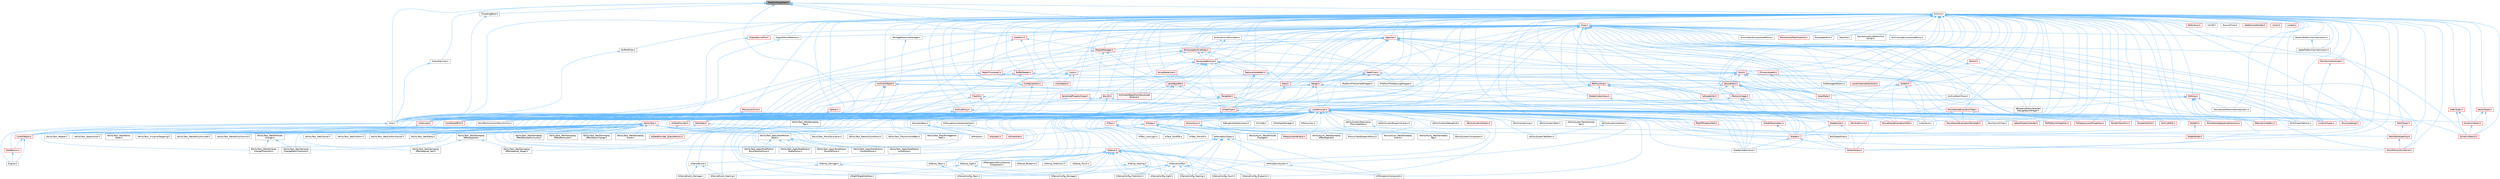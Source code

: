 digraph "PlatformProperties.h"
{
 // INTERACTIVE_SVG=YES
 // LATEX_PDF_SIZE
  bgcolor="transparent";
  edge [fontname=Helvetica,fontsize=10,labelfontname=Helvetica,labelfontsize=10];
  node [fontname=Helvetica,fontsize=10,shape=box,height=0.2,width=0.4];
  Node1 [id="Node000001",label="PlatformProperties.h",height=0.2,width=0.4,color="gray40", fillcolor="grey60", style="filled", fontcolor="black",tooltip=" "];
  Node1 -> Node2 [id="edge1_Node000001_Node000002",dir="back",color="steelblue1",style="solid",tooltip=" "];
  Node2 [id="Node000002",label="Archive.h",height=0.2,width=0.4,color="grey40", fillcolor="white", style="filled",URL="$d7/d3b/Archive_8h.html",tooltip=" "];
  Node2 -> Node3 [id="edge2_Node000002_Node000003",dir="back",color="steelblue1",style="solid",tooltip=" "];
  Node3 [id="Node000003",label="ApplePlatformSymbolication.h",height=0.2,width=0.4,color="grey40", fillcolor="white", style="filled",URL="$d5/d4c/ApplePlatformSymbolication_8h.html",tooltip=" "];
  Node2 -> Node4 [id="edge3_Node000002_Node000004",dir="back",color="steelblue1",style="solid",tooltip=" "];
  Node4 [id="Node000004",label="ArchiveLoadCompressedProxy.h",height=0.2,width=0.4,color="grey40", fillcolor="white", style="filled",URL="$d0/deb/ArchiveLoadCompressedProxy_8h.html",tooltip=" "];
  Node2 -> Node5 [id="edge4_Node000002_Node000005",dir="back",color="steelblue1",style="solid",tooltip=" "];
  Node5 [id="Node000005",label="ArchiveMD5.h",height=0.2,width=0.4,color="red", fillcolor="#FFF0F0", style="filled",URL="$d8/d7f/ArchiveMD5_8h.html",tooltip=" "];
  Node2 -> Node19 [id="edge5_Node000002_Node000019",dir="back",color="steelblue1",style="solid",tooltip=" "];
  Node19 [id="Node000019",label="ArchiveProxy.h",height=0.2,width=0.4,color="red", fillcolor="#FFF0F0", style="filled",URL="$dc/dda/ArchiveProxy_8h.html",tooltip=" "];
  Node19 -> Node20 [id="edge6_Node000019_Node000020",dir="back",color="steelblue1",style="solid",tooltip=" "];
  Node20 [id="Node000020",label="Core.h",height=0.2,width=0.4,color="grey40", fillcolor="white", style="filled",URL="$d6/dd7/Core_8h.html",tooltip=" "];
  Node20 -> Node21 [id="edge7_Node000020_Node000021",dir="back",color="steelblue1",style="solid",tooltip=" "];
  Node21 [id="Node000021",label="CoreUObject.h",height=0.2,width=0.4,color="red", fillcolor="#FFF0F0", style="filled",URL="$d0/ded/CoreUObject_8h.html",tooltip=" "];
  Node21 -> Node22 [id="edge8_Node000021_Node000022",dir="back",color="steelblue1",style="solid",tooltip=" "];
  Node22 [id="Node000022",label="Engine.h",height=0.2,width=0.4,color="grey40", fillcolor="white", style="filled",URL="$d1/d34/Public_2Engine_8h.html",tooltip=" "];
  Node21 -> Node24 [id="edge9_Node000021_Node000024",dir="back",color="steelblue1",style="solid",tooltip=" "];
  Node24 [id="Node000024",label="SlateBasics.h",height=0.2,width=0.4,color="red", fillcolor="#FFF0F0", style="filled",URL="$da/d2f/SlateBasics_8h.html",tooltip=" "];
  Node24 -> Node22 [id="edge10_Node000024_Node000022",dir="back",color="steelblue1",style="solid",tooltip=" "];
  Node20 -> Node22 [id="edge11_Node000020_Node000022",dir="back",color="steelblue1",style="solid",tooltip=" "];
  Node20 -> Node24 [id="edge12_Node000020_Node000024",dir="back",color="steelblue1",style="solid",tooltip=" "];
  Node19 -> Node29 [id="edge13_Node000019_Node000029",dir="back",color="steelblue1",style="solid",tooltip=" "];
  Node29 [id="Node000029",label="CoreSharedPCH.h",height=0.2,width=0.4,color="red", fillcolor="#FFF0F0", style="filled",URL="$d8/de5/CoreSharedPCH_8h.html",tooltip=" "];
  Node19 -> Node273 [id="edge14_Node000019_Node000273",dir="back",color="steelblue1",style="solid",tooltip=" "];
  Node273 [id="Node000273",label="Shader.h",height=0.2,width=0.4,color="red", fillcolor="#FFF0F0", style="filled",URL="$d2/dac/Shader_8h.html",tooltip=" "];
  Node273 -> Node583 [id="edge15_Node000273_Node000583",dir="back",color="steelblue1",style="solid",tooltip=" "];
  Node583 [id="Node000583",label="ShaderCodeArchive.h",height=0.2,width=0.4,color="grey40", fillcolor="white", style="filled",URL="$d4/dfd/ShaderCodeArchive_8h.html",tooltip=" "];
  Node273 -> Node591 [id="edge16_Node000273_Node000591",dir="back",color="steelblue1",style="solid",tooltip=" "];
  Node591 [id="Node000591",label="VertexFactory.h",height=0.2,width=0.4,color="red", fillcolor="#FFF0F0", style="filled",URL="$d8/dc4/VertexFactory_8h.html",tooltip=" "];
  Node2 -> Node8084 [id="edge17_Node000002_Node008084",dir="back",color="steelblue1",style="solid",tooltip=" "];
  Node8084 [id="Node008084",label="ArchiveSaveCompressedProxy.h",height=0.2,width=0.4,color="grey40", fillcolor="white", style="filled",URL="$d4/dee/ArchiveSaveCompressedProxy_8h.html",tooltip=" "];
  Node2 -> Node6400 [id="edge18_Node000002_Node006400",dir="back",color="steelblue1",style="solid",tooltip=" "];
  Node6400 [id="Node006400",label="ArchiveStackTrace.h",height=0.2,width=0.4,color="grey40", fillcolor="white", style="filled",URL="$d9/d16/ArchiveStackTrace_8h.html",tooltip=" "];
  Node2 -> Node8293 [id="edge19_Node000002_Node008293",dir="back",color="steelblue1",style="solid",tooltip=" "];
  Node8293 [id="Node008293",label="ArchiveUObject.h",height=0.2,width=0.4,color="red", fillcolor="#FFF0F0", style="filled",URL="$de/ddb/ArchiveUObject_8h.html",tooltip=" "];
  Node8293 -> Node713 [id="edge20_Node008293_Node000713",dir="back",color="steelblue1",style="solid",tooltip=" "];
  Node713 [id="Node000713",label="ArchiveUObjectFromStructured\lArchive.h",height=0.2,width=0.4,color="red", fillcolor="#FFF0F0", style="filled",URL="$d2/d52/ArchiveUObjectFromStructuredArchive_8h.html",tooltip=" "];
  Node8293 -> Node21 [id="edge21_Node008293_Node000021",dir="back",color="steelblue1",style="solid",tooltip=" "];
  Node8293 -> Node2984 [id="edge22_Node008293_Node002984",dir="back",color="steelblue1",style="solid",tooltip=" "];
  Node2984 [id="Node002984",label="LinkerLoad.h",height=0.2,width=0.4,color="red", fillcolor="#FFF0F0", style="filled",URL="$d7/def/LinkerLoad_8h.html",tooltip=" "];
  Node2984 -> Node21 [id="edge23_Node002984_Node000021",dir="back",color="steelblue1",style="solid",tooltip=" "];
  Node8293 -> Node5023 [id="edge24_Node008293_Node005023",dir="back",color="steelblue1",style="solid",tooltip=" "];
  Node5023 [id="Node005023",label="LinkerSave.h",height=0.2,width=0.4,color="grey40", fillcolor="white", style="filled",URL="$d5/d31/LinkerSave_8h.html",tooltip=" "];
  Node2 -> Node713 [id="edge25_Node000002_Node000713",dir="back",color="steelblue1",style="solid",tooltip=" "];
  Node2 -> Node8296 [id="edge26_Node000002_Node008296",dir="back",color="steelblue1",style="solid",tooltip=" "];
  Node8296 [id="Node008296",label="Array.h",height=0.2,width=0.4,color="red", fillcolor="#FFF0F0", style="filled",URL="$df/dd0/Array_8h.html",tooltip=" "];
  Node8296 -> Node4 [id="edge27_Node008296_Node000004",dir="back",color="steelblue1",style="solid",tooltip=" "];
  Node8296 -> Node8084 [id="edge28_Node008296_Node008084",dir="back",color="steelblue1",style="solid",tooltip=" "];
  Node8296 -> Node6400 [id="edge29_Node008296_Node006400",dir="back",color="steelblue1",style="solid",tooltip=" "];
  Node8296 -> Node713 [id="edge30_Node008296_Node000713",dir="back",color="steelblue1",style="solid",tooltip=" "];
  Node8296 -> Node925 [id="edge31_Node008296_Node000925",dir="back",color="steelblue1",style="solid",tooltip=" "];
  Node925 [id="Node000925",label="AssetData.h",height=0.2,width=0.4,color="red", fillcolor="#FFF0F0", style="filled",URL="$d9/d19/AssetData_8h.html",tooltip=" "];
  Node8296 -> Node5325 [id="edge32_Node008296_Node005325",dir="back",color="steelblue1",style="solid",tooltip=" "];
  Node5325 [id="Node005325",label="AsyncLoading2.h",height=0.2,width=0.4,color="red", fillcolor="#FFF0F0", style="filled",URL="$dd/db7/AsyncLoading2_8h.html",tooltip=" "];
  Node8296 -> Node8501 [id="edge33_Node008296_Node008501",dir="back",color="steelblue1",style="solid",tooltip=" "];
  Node8501 [id="Node008501",label="BinaryArchiveFormatter.h",height=0.2,width=0.4,color="grey40", fillcolor="white", style="filled",URL="$d2/d01/BinaryArchiveFormatter_8h.html",tooltip=" "];
  Node8501 -> Node7396 [id="edge34_Node008501_Node007396",dir="back",color="steelblue1",style="solid",tooltip=" "];
  Node7396 [id="Node007396",label="StructuredArchive.h",height=0.2,width=0.4,color="red", fillcolor="#FFF0F0", style="filled",URL="$d9/d1e/StructuredArchive_8h.html",tooltip=" "];
  Node7396 -> Node713 [id="edge35_Node007396_Node000713",dir="back",color="steelblue1",style="solid",tooltip=" "];
  Node7396 -> Node7399 [id="edge36_Node007396_Node007399",dir="back",color="steelblue1",style="solid",tooltip=" "];
  Node7399 [id="Node007399",label="Color.h",height=0.2,width=0.4,color="red", fillcolor="#FFF0F0", style="filled",URL="$dd/dac/Color_8h.html",tooltip=" "];
  Node7399 -> Node7411 [id="edge37_Node007399_Node007411",dir="back",color="steelblue1",style="solid",tooltip=" "];
  Node7411 [id="Node007411",label="ColorSpace.h",height=0.2,width=0.4,color="red", fillcolor="#FFF0F0", style="filled",URL="$de/d18/ColorSpace_8h.html",tooltip=" "];
  Node7399 -> Node5306 [id="edge38_Node007399_Node005306",dir="back",color="steelblue1",style="solid",tooltip=" "];
  Node5306 [id="Node005306",label="ConfigCacheIni.h",height=0.2,width=0.4,color="red", fillcolor="#FFF0F0", style="filled",URL="$dd/d3f/ConfigCacheIni_8h.html",tooltip=" "];
  Node5306 -> Node20 [id="edge39_Node005306_Node000020",dir="back",color="steelblue1",style="solid",tooltip=" "];
  Node5306 -> Node29 [id="edge40_Node005306_Node000029",dir="back",color="steelblue1",style="solid",tooltip=" "];
  Node7399 -> Node20 [id="edge41_Node007399_Node000020",dir="back",color="steelblue1",style="solid",tooltip=" "];
  Node7399 -> Node29 [id="edge42_Node007399_Node000029",dir="back",color="steelblue1",style="solid",tooltip=" "];
  Node7396 -> Node5306 [id="edge43_Node007396_Node005306",dir="back",color="steelblue1",style="solid",tooltip=" "];
  Node7396 -> Node7787 [id="edge44_Node007396_Node007787",dir="back",color="steelblue1",style="solid",tooltip=" "];
  Node7787 [id="Node007787",label="DateTime.h",height=0.2,width=0.4,color="red", fillcolor="#FFF0F0", style="filled",URL="$d1/de9/DateTime_8h.html",tooltip=" "];
  Node7787 -> Node20 [id="edge45_Node007787_Node000020",dir="back",color="steelblue1",style="solid",tooltip=" "];
  Node7787 -> Node5335 [id="edge46_Node007787_Node005335",dir="back",color="steelblue1",style="solid",tooltip=" "];
  Node5335 [id="Node005335",label="CoreMinimal.h",height=0.2,width=0.4,color="red", fillcolor="#FFF0F0", style="filled",URL="$d7/d67/CoreMinimal_8h.html",tooltip=" "];
  Node5335 -> Node2155 [id="edge47_Node005335_Node002155",dir="back",color="steelblue1",style="solid",tooltip=" "];
  Node2155 [id="Node002155",label="AIAsyncTaskBlueprintProxy.h",height=0.2,width=0.4,color="grey40", fillcolor="white", style="filled",URL="$db/d07/AIAsyncTaskBlueprintProxy_8h.html",tooltip=" "];
  Node5335 -> Node2441 [id="edge48_Node005335_Node002441",dir="back",color="steelblue1",style="solid",tooltip=" "];
  Node2441 [id="Node002441",label="AIBlueprintHelperLibrary.h",height=0.2,width=0.4,color="grey40", fillcolor="white", style="filled",URL="$dc/d00/AIBlueprintHelperLibrary_8h.html",tooltip=" "];
  Node5335 -> Node5336 [id="edge49_Node005335_Node005336",dir="back",color="steelblue1",style="solid",tooltip=" "];
  Node5336 [id="Node005336",label="AIConfig.h",height=0.2,width=0.4,color="grey40", fillcolor="white", style="filled",URL="$da/da3/AIConfig_8h.html",tooltip=" "];
  Node5335 -> Node2044 [id="edge50_Node005335_Node002044",dir="back",color="steelblue1",style="solid",tooltip=" "];
  Node2044 [id="Node002044",label="AIController.h",height=0.2,width=0.4,color="red", fillcolor="#FFF0F0", style="filled",URL="$d7/dd8/AIController_8h.html",tooltip=" "];
  Node5335 -> Node2986 [id="edge51_Node005335_Node002986",dir="back",color="steelblue1",style="solid",tooltip=" "];
  Node2986 [id="Node002986",label="AIDataProvider.h",height=0.2,width=0.4,color="red", fillcolor="#FFF0F0", style="filled",URL="$dd/d5b/AIDataProvider_8h.html",tooltip=" "];
  Node2986 -> Node2987 [id="edge52_Node002986_Node002987",dir="back",color="steelblue1",style="solid",tooltip=" "];
  Node2987 [id="Node002987",label="AIDataProvider_QueryParams.h",height=0.2,width=0.4,color="red", fillcolor="#FFF0F0", style="filled",URL="$d3/dd9/AIDataProvider__QueryParams_8h.html",tooltip=" "];
  Node5335 -> Node2987 [id="edge53_Node005335_Node002987",dir="back",color="steelblue1",style="solid",tooltip=" "];
  Node5335 -> Node5337 [id="edge54_Node005335_Node005337",dir="back",color="steelblue1",style="solid",tooltip=" "];
  Node5337 [id="Node005337",label="AIHotSpotManager.h",height=0.2,width=0.4,color="grey40", fillcolor="white", style="filled",URL="$da/d1d/AIHotSpotManager_8h.html",tooltip=" "];
  Node5335 -> Node4535 [id="edge55_Node005335_Node004535",dir="back",color="steelblue1",style="solid",tooltip=" "];
  Node4535 [id="Node004535",label="AIModule.h",height=0.2,width=0.4,color="grey40", fillcolor="white", style="filled",URL="$d9/df1/AIModule_8h.html",tooltip=" "];
  Node5335 -> Node2107 [id="edge56_Node005335_Node002107",dir="back",color="steelblue1",style="solid",tooltip=" "];
  Node2107 [id="Node002107",label="AIPerceptionComponent.h",height=0.2,width=0.4,color="grey40", fillcolor="white", style="filled",URL="$d6/d0a/AIPerceptionComponent_8h.html",tooltip=" "];
  Node5335 -> Node5338 [id="edge57_Node005335_Node005338",dir="back",color="steelblue1",style="solid",tooltip=" "];
  Node5338 [id="Node005338",label="AIPerceptionListenerInterface.h",height=0.2,width=0.4,color="grey40", fillcolor="white", style="filled",URL="$d4/dd7/AIPerceptionListenerInterface_8h.html",tooltip=" "];
  Node5338 -> Node2044 [id="edge58_Node005338_Node002044",dir="back",color="steelblue1",style="solid",tooltip=" "];
  Node5335 -> Node2108 [id="edge59_Node005335_Node002108",dir="back",color="steelblue1",style="solid",tooltip=" "];
  Node2108 [id="Node002108",label="AIPerceptionStimuliSource\lComponent.h",height=0.2,width=0.4,color="grey40", fillcolor="white", style="filled",URL="$df/da3/AIPerceptionStimuliSourceComponent_8h.html",tooltip=" "];
  Node5335 -> Node2313 [id="edge60_Node005335_Node002313",dir="back",color="steelblue1",style="solid",tooltip=" "];
  Node2313 [id="Node002313",label="AIPerceptionSystem.h",height=0.2,width=0.4,color="grey40", fillcolor="white", style="filled",URL="$d0/d08/AIPerceptionSystem_8h.html",tooltip=" "];
  Node2313 -> Node2107 [id="edge61_Node002313_Node002107",dir="back",color="steelblue1",style="solid",tooltip=" "];
  Node5335 -> Node2312 [id="edge62_Node005335_Node002312",dir="back",color="steelblue1",style="solid",tooltip=" "];
  Node2312 [id="Node002312",label="AIPerceptionTypes.h",height=0.2,width=0.4,color="grey40", fillcolor="white", style="filled",URL="$de/d00/AIPerceptionTypes_8h.html",tooltip=" "];
  Node2312 -> Node2107 [id="edge63_Node002312_Node002107",dir="back",color="steelblue1",style="solid",tooltip=" "];
  Node2312 -> Node2313 [id="edge64_Node002312_Node002313",dir="back",color="steelblue1",style="solid",tooltip=" "];
  Node2312 -> Node2314 [id="edge65_Node002312_Node002314",dir="back",color="steelblue1",style="solid",tooltip=" "];
  Node2314 [id="Node002314",label="AISense.h",height=0.2,width=0.4,color="red", fillcolor="#FFF0F0", style="filled",URL="$d3/dbd/AISense_8h.html",tooltip=" "];
  Node2314 -> Node2107 [id="edge66_Node002314_Node002107",dir="back",color="steelblue1",style="solid",tooltip=" "];
  Node2314 -> Node2108 [id="edge67_Node002314_Node002108",dir="back",color="steelblue1",style="solid",tooltip=" "];
  Node2314 -> Node2313 [id="edge68_Node002314_Node002313",dir="back",color="steelblue1",style="solid",tooltip=" "];
  Node2314 -> Node2315 [id="edge69_Node002314_Node002315",dir="back",color="steelblue1",style="solid",tooltip=" "];
  Node2315 [id="Node002315",label="AISenseConfig.h",height=0.2,width=0.4,color="grey40", fillcolor="white", style="filled",URL="$d4/d73/AISenseConfig_8h.html",tooltip=" "];
  Node2315 -> Node2316 [id="edge70_Node002315_Node002316",dir="back",color="steelblue1",style="solid",tooltip=" "];
  Node2316 [id="Node002316",label="AISenseConfig_Blueprint.h",height=0.2,width=0.4,color="grey40", fillcolor="white", style="filled",URL="$d7/ddf/AISenseConfig__Blueprint_8h.html",tooltip=" "];
  Node2315 -> Node2317 [id="edge71_Node002315_Node002317",dir="back",color="steelblue1",style="solid",tooltip=" "];
  Node2317 [id="Node002317",label="AISenseConfig_Damage.h",height=0.2,width=0.4,color="grey40", fillcolor="white", style="filled",URL="$d4/d13/AISenseConfig__Damage_8h.html",tooltip=" "];
  Node2315 -> Node2318 [id="edge72_Node002315_Node002318",dir="back",color="steelblue1",style="solid",tooltip=" "];
  Node2318 [id="Node002318",label="AISenseConfig_Hearing.h",height=0.2,width=0.4,color="grey40", fillcolor="white", style="filled",URL="$df/d81/AISenseConfig__Hearing_8h.html",tooltip=" "];
  Node2315 -> Node2319 [id="edge73_Node002315_Node002319",dir="back",color="steelblue1",style="solid",tooltip=" "];
  Node2319 [id="Node002319",label="AISenseConfig_Prediction.h",height=0.2,width=0.4,color="grey40", fillcolor="white", style="filled",URL="$d2/d6e/AISenseConfig__Prediction_8h.html",tooltip=" "];
  Node2315 -> Node2320 [id="edge74_Node002315_Node002320",dir="back",color="steelblue1",style="solid",tooltip=" "];
  Node2320 [id="Node002320",label="AISenseConfig_Sight.h",height=0.2,width=0.4,color="grey40", fillcolor="white", style="filled",URL="$d7/d17/AISenseConfig__Sight_8h.html",tooltip=" "];
  Node2315 -> Node2321 [id="edge75_Node002315_Node002321",dir="back",color="steelblue1",style="solid",tooltip=" "];
  Node2321 [id="Node002321",label="AISenseConfig_Team.h",height=0.2,width=0.4,color="grey40", fillcolor="white", style="filled",URL="$dc/daf/AISenseConfig__Team_8h.html",tooltip=" "];
  Node2315 -> Node2322 [id="edge76_Node002315_Node002322",dir="back",color="steelblue1",style="solid",tooltip=" "];
  Node2322 [id="Node002322",label="AISenseConfig_Touch.h",height=0.2,width=0.4,color="grey40", fillcolor="white", style="filled",URL="$df/d3a/AISenseConfig__Touch_8h.html",tooltip=" "];
  Node2314 -> Node2316 [id="edge77_Node002314_Node002316",dir="back",color="steelblue1",style="solid",tooltip=" "];
  Node2314 -> Node2317 [id="edge78_Node002314_Node002317",dir="back",color="steelblue1",style="solid",tooltip=" "];
  Node2314 -> Node2318 [id="edge79_Node002314_Node002318",dir="back",color="steelblue1",style="solid",tooltip=" "];
  Node2314 -> Node2319 [id="edge80_Node002314_Node002319",dir="back",color="steelblue1",style="solid",tooltip=" "];
  Node2314 -> Node2320 [id="edge81_Node002314_Node002320",dir="back",color="steelblue1",style="solid",tooltip=" "];
  Node2314 -> Node2321 [id="edge82_Node002314_Node002321",dir="back",color="steelblue1",style="solid",tooltip=" "];
  Node2314 -> Node2322 [id="edge83_Node002314_Node002322",dir="back",color="steelblue1",style="solid",tooltip=" "];
  Node2314 -> Node2323 [id="edge84_Node002314_Node002323",dir="back",color="steelblue1",style="solid",tooltip=" "];
  Node2323 [id="Node002323",label="AISense_Blueprint.h",height=0.2,width=0.4,color="grey40", fillcolor="white", style="filled",URL="$d6/d30/AISense__Blueprint_8h.html",tooltip=" "];
  Node2314 -> Node2324 [id="edge85_Node002314_Node002324",dir="back",color="steelblue1",style="solid",tooltip=" "];
  Node2324 [id="Node002324",label="AISense_Damage.h",height=0.2,width=0.4,color="grey40", fillcolor="white", style="filled",URL="$dd/d37/AISense__Damage_8h.html",tooltip=" "];
  Node2324 -> Node2317 [id="edge86_Node002324_Node002317",dir="back",color="steelblue1",style="solid",tooltip=" "];
  Node2324 -> Node2325 [id="edge87_Node002324_Node002325",dir="back",color="steelblue1",style="solid",tooltip=" "];
  Node2325 [id="Node002325",label="AISenseEvent_Damage.h",height=0.2,width=0.4,color="grey40", fillcolor="white", style="filled",URL="$db/d23/AISenseEvent__Damage_8h.html",tooltip=" "];
  Node2314 -> Node2326 [id="edge88_Node002314_Node002326",dir="back",color="steelblue1",style="solid",tooltip=" "];
  Node2326 [id="Node002326",label="AISense_Hearing.h",height=0.2,width=0.4,color="grey40", fillcolor="white", style="filled",URL="$dc/d03/AISense__Hearing_8h.html",tooltip=" "];
  Node2326 -> Node2318 [id="edge89_Node002326_Node002318",dir="back",color="steelblue1",style="solid",tooltip=" "];
  Node2326 -> Node2327 [id="edge90_Node002326_Node002327",dir="back",color="steelblue1",style="solid",tooltip=" "];
  Node2327 [id="Node002327",label="AISenseEvent_Hearing.h",height=0.2,width=0.4,color="grey40", fillcolor="white", style="filled",URL="$df/d3a/AISenseEvent__Hearing_8h.html",tooltip=" "];
  Node2314 -> Node2328 [id="edge91_Node002314_Node002328",dir="back",color="steelblue1",style="solid",tooltip=" "];
  Node2328 [id="Node002328",label="AISense_Prediction.h",height=0.2,width=0.4,color="grey40", fillcolor="white", style="filled",URL="$d4/de0/AISense__Prediction_8h.html",tooltip=" "];
  Node2314 -> Node2329 [id="edge92_Node002314_Node002329",dir="back",color="steelblue1",style="solid",tooltip=" "];
  Node2329 [id="Node002329",label="AISense_Sight.h",height=0.2,width=0.4,color="grey40", fillcolor="white", style="filled",URL="$d7/d6f/AISense__Sight_8h.html",tooltip=" "];
  Node2329 -> Node2320 [id="edge93_Node002329_Node002320",dir="back",color="steelblue1",style="solid",tooltip=" "];
  Node2329 -> Node2330 [id="edge94_Node002329_Node002330",dir="back",color="steelblue1",style="solid",tooltip=" "];
  Node2330 [id="Node002330",label="AISightTargetInterface.h",height=0.2,width=0.4,color="grey40", fillcolor="white", style="filled",URL="$d0/dd7/AISightTargetInterface_8h.html",tooltip=" "];
  Node2314 -> Node2331 [id="edge95_Node002314_Node002331",dir="back",color="steelblue1",style="solid",tooltip=" "];
  Node2331 [id="Node002331",label="AISense_Team.h",height=0.2,width=0.4,color="grey40", fillcolor="white", style="filled",URL="$d7/d7a/AISense__Team_8h.html",tooltip=" "];
  Node2331 -> Node2321 [id="edge96_Node002331_Node002321",dir="back",color="steelblue1",style="solid",tooltip=" "];
  Node2314 -> Node2332 [id="edge97_Node002314_Node002332",dir="back",color="steelblue1",style="solid",tooltip=" "];
  Node2332 [id="Node002332",label="AISense_Touch.h",height=0.2,width=0.4,color="grey40", fillcolor="white", style="filled",URL="$d6/db4/AISense__Touch_8h.html",tooltip=" "];
  Node2312 -> Node2315 [id="edge98_Node002312_Node002315",dir="back",color="steelblue1",style="solid",tooltip=" "];
  Node2312 -> Node2318 [id="edge99_Node002312_Node002318",dir="back",color="steelblue1",style="solid",tooltip=" "];
  Node2312 -> Node2320 [id="edge100_Node002312_Node002320",dir="back",color="steelblue1",style="solid",tooltip=" "];
  Node2312 -> Node2333 [id="edge101_Node002312_Node002333",dir="back",color="steelblue1",style="solid",tooltip=" "];
  Node2333 [id="Node002333",label="AISenseEvent.h",height=0.2,width=0.4,color="grey40", fillcolor="white", style="filled",URL="$de/d44/AISenseEvent_8h.html",tooltip=" "];
  Node2333 -> Node2325 [id="edge102_Node002333_Node002325",dir="back",color="steelblue1",style="solid",tooltip=" "];
  Node2333 -> Node2327 [id="edge103_Node002333_Node002327",dir="back",color="steelblue1",style="solid",tooltip=" "];
  Node5335 -> Node5088 [id="edge104_Node005335_Node005088",dir="back",color="steelblue1",style="solid",tooltip=" "];
  Node5088 [id="Node005088",label="AIResourceInterface.h",height=0.2,width=0.4,color="red", fillcolor="#FFF0F0", style="filled",URL="$dd/d0d/AIResourceInterface_8h.html",tooltip=" "];
  Node5335 -> Node2103 [id="edge105_Node005335_Node002103",dir="back",color="steelblue1",style="solid",tooltip=" "];
  Node2103 [id="Node002103",label="AIResources.h",height=0.2,width=0.4,color="grey40", fillcolor="white", style="filled",URL="$d9/db0/AIResources_8h.html",tooltip=" "];
  Node5335 -> Node2314 [id="edge106_Node005335_Node002314",dir="back",color="steelblue1",style="solid",tooltip=" "];
  Node5335 -> Node2315 [id="edge107_Node005335_Node002315",dir="back",color="steelblue1",style="solid",tooltip=" "];
  Node5335 -> Node2316 [id="edge108_Node005335_Node002316",dir="back",color="steelblue1",style="solid",tooltip=" "];
  Node5335 -> Node2317 [id="edge109_Node005335_Node002317",dir="back",color="steelblue1",style="solid",tooltip=" "];
  Node5335 -> Node2318 [id="edge110_Node005335_Node002318",dir="back",color="steelblue1",style="solid",tooltip=" "];
  Node5335 -> Node2319 [id="edge111_Node005335_Node002319",dir="back",color="steelblue1",style="solid",tooltip=" "];
  Node5335 -> Node2320 [id="edge112_Node005335_Node002320",dir="back",color="steelblue1",style="solid",tooltip=" "];
  Node5335 -> Node2321 [id="edge113_Node005335_Node002321",dir="back",color="steelblue1",style="solid",tooltip=" "];
  Node5335 -> Node2322 [id="edge114_Node005335_Node002322",dir="back",color="steelblue1",style="solid",tooltip=" "];
  Node5335 -> Node2333 [id="edge115_Node005335_Node002333",dir="back",color="steelblue1",style="solid",tooltip=" "];
  Node5335 -> Node2325 [id="edge116_Node005335_Node002325",dir="back",color="steelblue1",style="solid",tooltip=" "];
  Node5335 -> Node2327 [id="edge117_Node005335_Node002327",dir="back",color="steelblue1",style="solid",tooltip=" "];
  Node5335 -> Node2323 [id="edge118_Node005335_Node002323",dir="back",color="steelblue1",style="solid",tooltip=" "];
  Node5335 -> Node2324 [id="edge119_Node005335_Node002324",dir="back",color="steelblue1",style="solid",tooltip=" "];
  Node5335 -> Node2326 [id="edge120_Node005335_Node002326",dir="back",color="steelblue1",style="solid",tooltip=" "];
  Node5335 -> Node2328 [id="edge121_Node005335_Node002328",dir="back",color="steelblue1",style="solid",tooltip=" "];
  Node5335 -> Node2329 [id="edge122_Node005335_Node002329",dir="back",color="steelblue1",style="solid",tooltip=" "];
  Node5335 -> Node2331 [id="edge123_Node005335_Node002331",dir="back",color="steelblue1",style="solid",tooltip=" "];
  Node5335 -> Node2332 [id="edge124_Node005335_Node002332",dir="back",color="steelblue1",style="solid",tooltip=" "];
  Node5335 -> Node2330 [id="edge125_Node005335_Node002330",dir="back",color="steelblue1",style="solid",tooltip=" "];
  Node5335 -> Node2526 [id="edge126_Node005335_Node002526",dir="back",color="steelblue1",style="solid",tooltip=" "];
  Node2526 [id="Node002526",label="AISystem.h",height=0.2,width=0.4,color="red", fillcolor="#FFF0F0", style="filled",URL="$d0/d71/AISystem_8h.html",tooltip=" "];
  Node5335 -> Node4534 [id="edge127_Node005335_Node004534",dir="back",color="steelblue1",style="solid",tooltip=" "];
  Node4534 [id="Node004534",label="AISystemBase.h",height=0.2,width=0.4,color="grey40", fillcolor="white", style="filled",URL="$d5/d44/AISystemBase_8h.html",tooltip=" "];
  Node4534 -> Node4535 [id="edge128_Node004534_Node004535",dir="back",color="steelblue1",style="solid",tooltip=" "];
  Node4534 -> Node2526 [id="edge129_Node004534_Node002526",dir="back",color="steelblue1",style="solid",tooltip=" "];
  Node5335 -> Node2047 [id="edge130_Node005335_Node002047",dir="back",color="steelblue1",style="solid",tooltip=" "];
  Node2047 [id="Node002047",label="AITask.h",height=0.2,width=0.4,color="red", fillcolor="#FFF0F0", style="filled",URL="$d6/de2/AITask_8h.html",tooltip=" "];
  Node2047 -> Node2048 [id="edge131_Node002047_Node002048",dir="back",color="steelblue1",style="solid",tooltip=" "];
  Node2048 [id="Node002048",label="AITask_LockLogic.h",height=0.2,width=0.4,color="grey40", fillcolor="white", style="filled",URL="$d8/d28/AITask__LockLogic_8h.html",tooltip=" "];
  Node2047 -> Node2049 [id="edge132_Node002047_Node002049",dir="back",color="steelblue1",style="solid",tooltip=" "];
  Node2049 [id="Node002049",label="AITask_MoveTo.h",height=0.2,width=0.4,color="grey40", fillcolor="white", style="filled",URL="$d4/dc4/AITask__MoveTo_8h.html",tooltip=" "];
  Node2047 -> Node1721 [id="edge133_Node002047_Node001721",dir="back",color="steelblue1",style="solid",tooltip=" "];
  Node1721 [id="Node001721",label="AITask_RunEQS.h",height=0.2,width=0.4,color="grey40", fillcolor="white", style="filled",URL="$d9/d9f/AITask__RunEQS_8h.html",tooltip=" "];
  Node5335 -> Node2048 [id="edge134_Node005335_Node002048",dir="back",color="steelblue1",style="solid",tooltip=" "];
  Node5335 -> Node2049 [id="edge135_Node005335_Node002049",dir="back",color="steelblue1",style="solid",tooltip=" "];
  Node5335 -> Node1721 [id="edge136_Node005335_Node001721",dir="back",color="steelblue1",style="solid",tooltip=" "];
  Node5335 -> Node5087 [id="edge137_Node005335_Node005087",dir="back",color="steelblue1",style="solid",tooltip=" "];
  Node5087 [id="Node005087",label="AITypes.h",height=0.2,width=0.4,color="red", fillcolor="#FFF0F0", style="filled",URL="$dd/d64/AITypes_8h.html",tooltip=" "];
  Node5087 -> Node2155 [id="edge138_Node005087_Node002155",dir="back",color="steelblue1",style="solid",tooltip=" "];
  Node5087 -> Node2044 [id="edge139_Node005087_Node002044",dir="back",color="steelblue1",style="solid",tooltip=" "];
  Node5087 -> Node2312 [id="edge140_Node005087_Node002312",dir="back",color="steelblue1",style="solid",tooltip=" "];
  Node5087 -> Node5088 [id="edge141_Node005087_Node005088",dir="back",color="steelblue1",style="solid",tooltip=" "];
  Node5087 -> Node2049 [id="edge142_Node005087_Node002049",dir="back",color="steelblue1",style="solid",tooltip=" "];
  Node5335 -> Node2273 [id="edge143_Node005335_Node002273",dir="back",color="steelblue1",style="solid",tooltip=" "];
  Node2273 [id="Node002273",label="AbilityAsync.h",height=0.2,width=0.4,color="red", fillcolor="#FFF0F0", style="filled",URL="$d8/dce/AbilityAsync_8h.html",tooltip=" "];
  Node2273 -> Node2274 [id="edge144_Node002273_Node002274",dir="back",color="steelblue1",style="solid",tooltip=" "];
  Node2274 [id="Node002274",label="AbilityAsync_WaitAttribute\lChanged.h",height=0.2,width=0.4,color="grey40", fillcolor="white", style="filled",URL="$d8/d81/AbilityAsync__WaitAttributeChanged_8h.html",tooltip=" "];
  Node2273 -> Node2269 [id="edge145_Node002273_Node002269",dir="back",color="steelblue1",style="solid",tooltip=" "];
  Node2269 [id="Node002269",label="AbilityAsync_WaitGameplay\lEffectApplied.h",height=0.2,width=0.4,color="grey40", fillcolor="white", style="filled",URL="$dd/d1a/AbilityAsync__WaitGameplayEffectApplied_8h.html",tooltip=" "];
  Node2273 -> Node2275 [id="edge146_Node002273_Node002275",dir="back",color="steelblue1",style="solid",tooltip=" "];
  Node2275 [id="Node002275",label="AbilityAsync_WaitGameplay\lEvent.h",height=0.2,width=0.4,color="grey40", fillcolor="white", style="filled",URL="$d4/d2d/AbilityAsync__WaitGameplayEvent_8h.html",tooltip=" "];
  Node2273 -> Node2276 [id="edge147_Node002273_Node002276",dir="back",color="steelblue1",style="solid",tooltip=" "];
  Node2276 [id="Node002276",label="AbilityAsync_WaitGameplay\lTag.h",height=0.2,width=0.4,color="grey40", fillcolor="white", style="filled",URL="$d8/dc5/AbilityAsync__WaitGameplayTag_8h.html",tooltip=" "];
  Node5335 -> Node2274 [id="edge148_Node005335_Node002274",dir="back",color="steelblue1",style="solid",tooltip=" "];
  Node5335 -> Node2269 [id="edge149_Node005335_Node002269",dir="back",color="steelblue1",style="solid",tooltip=" "];
  Node5335 -> Node2275 [id="edge150_Node005335_Node002275",dir="back",color="steelblue1",style="solid",tooltip=" "];
  Node5335 -> Node2276 [id="edge151_Node005335_Node002276",dir="back",color="steelblue1",style="solid",tooltip=" "];
  Node5335 -> Node2270 [id="edge152_Node005335_Node002270",dir="back",color="steelblue1",style="solid",tooltip=" "];
  Node2270 [id="Node002270",label="AbilitySystemBlueprintLibrary.h",height=0.2,width=0.4,color="grey40", fillcolor="white", style="filled",URL="$d5/dd6/AbilitySystemBlueprintLibrary_8h.html",tooltip=" "];
  Node5335 -> Node2097 [id="edge153_Node005335_Node002097",dir="back",color="steelblue1",style="solid",tooltip=" "];
  Node2097 [id="Node002097",label="AbilitySystemComponent.h",height=0.2,width=0.4,color="grey40", fillcolor="white", style="filled",URL="$d0/da3/AbilitySystemComponent_8h.html",tooltip=" "];
  Node5335 -> Node2346 [id="edge154_Node005335_Node002346",dir="back",color="steelblue1",style="solid",tooltip=" "];
  Node2346 [id="Node002346",label="AbilitySystemDebugHUD.h",height=0.2,width=0.4,color="grey40", fillcolor="white", style="filled",URL="$dc/d84/AbilitySystemDebugHUD_8h.html",tooltip=" "];
  Node5335 -> Node2284 [id="edge155_Node005335_Node002284",dir="back",color="steelblue1",style="solid",tooltip=" "];
  Node2284 [id="Node002284",label="AbilitySystemGlobals.h",height=0.2,width=0.4,color="red", fillcolor="#FFF0F0", style="filled",URL="$dc/d82/AbilitySystemGlobals_8h.html",tooltip=" "];
  Node5335 -> Node5339 [id="edge156_Node005335_Node005339",dir="back",color="steelblue1",style="solid",tooltip=" "];
  Node5339 [id="Node005339",label="AbilitySystemInterface.h",height=0.2,width=0.4,color="grey40", fillcolor="white", style="filled",URL="$d8/d76/AbilitySystemInterface_8h.html",tooltip=" "];
  Node5339 -> Node2300 [id="edge157_Node005339_Node002300",dir="back",color="steelblue1",style="solid",tooltip=" "];
  Node2300 [id="Node002300",label="AbilitySystemTestPawn.h",height=0.2,width=0.4,color="grey40", fillcolor="white", style="filled",URL="$d9/d5f/AbilitySystemTestPawn_8h.html",tooltip=" "];
  Node5335 -> Node4746 [id="edge158_Node005335_Node004746",dir="back",color="steelblue1",style="solid",tooltip=" "];
  Node4746 [id="Node004746",label="AbilitySystemLog.h",height=0.2,width=0.4,color="grey40", fillcolor="white", style="filled",URL="$d9/d0f/AbilitySystemLog_8h.html",tooltip=" "];
  Node5335 -> Node5340 [id="edge159_Node005335_Node005340",dir="back",color="steelblue1",style="solid",tooltip=" "];
  Node5340 [id="Node005340",label="AbilitySystemReplication\lProxyInterface.h",height=0.2,width=0.4,color="grey40", fillcolor="white", style="filled",URL="$d9/d17/AbilitySystemReplicationProxyInterface_8h.html",tooltip=" "];
  Node5340 -> Node2097 [id="edge160_Node005340_Node002097",dir="back",color="steelblue1",style="solid",tooltip=" "];
  Node5335 -> Node5341 [id="edge161_Node005335_Node005341",dir="back",color="steelblue1",style="solid",tooltip=" "];
  Node5341 [id="Node005341",label="AbilitySystemStats.h",height=0.2,width=0.4,color="grey40", fillcolor="white", style="filled",URL="$d2/d42/AbilitySystemStats_8h.html",tooltip=" "];
  Node5335 -> Node2997 [id="edge162_Node005335_Node002997",dir="back",color="steelblue1",style="solid",tooltip=" "];
  Node2997 [id="Node002997",label="AbilitySystemTestAttribute\lSet.h",height=0.2,width=0.4,color="grey40", fillcolor="white", style="filled",URL="$df/d1f/AbilitySystemTestAttributeSet_8h.html",tooltip=" "];
  Node5335 -> Node2300 [id="edge163_Node005335_Node002300",dir="back",color="steelblue1",style="solid",tooltip=" "];
  Node5335 -> Node2050 [id="edge164_Node005335_Node002050",dir="back",color="steelblue1",style="solid",tooltip=" "];
  Node2050 [id="Node002050",label="AbilityTask.h",height=0.2,width=0.4,color="red", fillcolor="#FFF0F0", style="filled",URL="$d2/d8e/AbilityTask_8h.html",tooltip=" "];
  Node2050 -> Node2051 [id="edge165_Node002050_Node002051",dir="back",color="steelblue1",style="solid",tooltip=" "];
  Node2051 [id="Node002051",label="AbilityTask_ApplyRootMotion\lConstantForce.h",height=0.2,width=0.4,color="grey40", fillcolor="white", style="filled",URL="$d0/de8/AbilityTask__ApplyRootMotionConstantForce_8h.html",tooltip=" "];
  Node2050 -> Node2052 [id="edge166_Node002050_Node002052",dir="back",color="steelblue1",style="solid",tooltip=" "];
  Node2052 [id="Node002052",label="AbilityTask_ApplyRootMotion\lJumpForce.h",height=0.2,width=0.4,color="grey40", fillcolor="white", style="filled",URL="$d7/db6/AbilityTask__ApplyRootMotionJumpForce_8h.html",tooltip=" "];
  Node2050 -> Node2053 [id="edge167_Node002050_Node002053",dir="back",color="steelblue1",style="solid",tooltip=" "];
  Node2053 [id="Node002053",label="AbilityTask_ApplyRootMotion\lMoveToActorForce.h",height=0.2,width=0.4,color="grey40", fillcolor="white", style="filled",URL="$d5/de3/AbilityTask__ApplyRootMotionMoveToActorForce_8h.html",tooltip=" "];
  Node2050 -> Node2054 [id="edge168_Node002050_Node002054",dir="back",color="steelblue1",style="solid",tooltip=" "];
  Node2054 [id="Node002054",label="AbilityTask_ApplyRootMotion\lMoveToForce.h",height=0.2,width=0.4,color="grey40", fillcolor="white", style="filled",URL="$d3/dc3/AbilityTask__ApplyRootMotionMoveToForce_8h.html",tooltip=" "];
  Node2050 -> Node2055 [id="edge169_Node002050_Node002055",dir="back",color="steelblue1",style="solid",tooltip=" "];
  Node2055 [id="Node002055",label="AbilityTask_ApplyRootMotion\lRadialForce.h",height=0.2,width=0.4,color="grey40", fillcolor="white", style="filled",URL="$da/d06/AbilityTask__ApplyRootMotionRadialForce_8h.html",tooltip=" "];
  Node2050 -> Node2056 [id="edge170_Node002050_Node002056",dir="back",color="steelblue1",style="solid",tooltip=" "];
  Node2056 [id="Node002056",label="AbilityTask_ApplyRootMotion\l_Base.h",height=0.2,width=0.4,color="grey40", fillcolor="white", style="filled",URL="$d8/d7d/AbilityTask__ApplyRootMotion__Base_8h.html",tooltip=" "];
  Node2056 -> Node2051 [id="edge171_Node002056_Node002051",dir="back",color="steelblue1",style="solid",tooltip=" "];
  Node2056 -> Node2052 [id="edge172_Node002056_Node002052",dir="back",color="steelblue1",style="solid",tooltip=" "];
  Node2056 -> Node2053 [id="edge173_Node002056_Node002053",dir="back",color="steelblue1",style="solid",tooltip=" "];
  Node2056 -> Node2054 [id="edge174_Node002056_Node002054",dir="back",color="steelblue1",style="solid",tooltip=" "];
  Node2056 -> Node2055 [id="edge175_Node002056_Node002055",dir="back",color="steelblue1",style="solid",tooltip=" "];
  Node2050 -> Node2057 [id="edge176_Node002050_Node002057",dir="back",color="steelblue1",style="solid",tooltip=" "];
  Node2057 [id="Node002057",label="AbilityTask_MoveToLocation.h",height=0.2,width=0.4,color="grey40", fillcolor="white", style="filled",URL="$da/d8d/AbilityTask__MoveToLocation_8h.html",tooltip=" "];
  Node2050 -> Node2058 [id="edge177_Node002050_Node002058",dir="back",color="steelblue1",style="solid",tooltip=" "];
  Node2058 [id="Node002058",label="AbilityTask_NetworkSyncPoint.h",height=0.2,width=0.4,color="grey40", fillcolor="white", style="filled",URL="$dc/d62/AbilityTask__NetworkSyncPoint_8h.html",tooltip=" "];
  Node2050 -> Node2059 [id="edge178_Node002050_Node002059",dir="back",color="steelblue1",style="solid",tooltip=" "];
  Node2059 [id="Node002059",label="AbilityTask_PlayAnimAndWait.h",height=0.2,width=0.4,color="grey40", fillcolor="white", style="filled",URL="$d4/d50/AbilityTask__PlayAnimAndWait_8h.html",tooltip=" "];
  Node2050 -> Node2060 [id="edge179_Node002050_Node002060",dir="back",color="steelblue1",style="solid",tooltip=" "];
  Node2060 [id="Node002060",label="AbilityTask_PlayMontageAnd\lWait.h",height=0.2,width=0.4,color="grey40", fillcolor="white", style="filled",URL="$de/d05/AbilityTask__PlayMontageAndWait_8h.html",tooltip=" "];
  Node2050 -> Node2061 [id="edge180_Node002050_Node002061",dir="back",color="steelblue1",style="solid",tooltip=" "];
  Node2061 [id="Node002061",label="AbilityTask_Repeat.h",height=0.2,width=0.4,color="grey40", fillcolor="white", style="filled",URL="$da/d7d/AbilityTask__Repeat_8h.html",tooltip=" "];
  Node2050 -> Node2062 [id="edge181_Node002050_Node002062",dir="back",color="steelblue1",style="solid",tooltip=" "];
  Node2062 [id="Node002062",label="AbilityTask_SpawnActor.h",height=0.2,width=0.4,color="grey40", fillcolor="white", style="filled",URL="$dc/d97/AbilityTask__SpawnActor_8h.html",tooltip=" "];
  Node2050 -> Node2063 [id="edge182_Node002050_Node002063",dir="back",color="steelblue1",style="solid",tooltip=" "];
  Node2063 [id="Node002063",label="AbilityTask_StartAbility\lState.h",height=0.2,width=0.4,color="grey40", fillcolor="white", style="filled",URL="$db/d91/AbilityTask__StartAbilityState_8h.html",tooltip=" "];
  Node2050 -> Node2064 [id="edge183_Node002050_Node002064",dir="back",color="steelblue1",style="solid",tooltip=" "];
  Node2064 [id="Node002064",label="AbilityTask_VisualizeTargeting.h",height=0.2,width=0.4,color="grey40", fillcolor="white", style="filled",URL="$df/dbd/AbilityTask__VisualizeTargeting_8h.html",tooltip=" "];
  Node2050 -> Node2065 [id="edge184_Node002050_Node002065",dir="back",color="steelblue1",style="solid",tooltip=" "];
  Node2065 [id="Node002065",label="AbilityTask_WaitAbilityActivate.h",height=0.2,width=0.4,color="grey40", fillcolor="white", style="filled",URL="$db/da3/AbilityTask__WaitAbilityActivate_8h.html",tooltip=" "];
  Node2050 -> Node2066 [id="edge185_Node002050_Node002066",dir="back",color="steelblue1",style="solid",tooltip=" "];
  Node2066 [id="Node002066",label="AbilityTask_WaitAbilityCommit.h",height=0.2,width=0.4,color="grey40", fillcolor="white", style="filled",URL="$de/de8/AbilityTask__WaitAbilityCommit_8h.html",tooltip=" "];
  Node2050 -> Node2067 [id="edge186_Node002050_Node002067",dir="back",color="steelblue1",style="solid",tooltip=" "];
  Node2067 [id="Node002067",label="AbilityTask_WaitAttribute\lChange.h",height=0.2,width=0.4,color="grey40", fillcolor="white", style="filled",URL="$dd/d60/AbilityTask__WaitAttributeChange_8h.html",tooltip=" "];
  Node2067 -> Node2068 [id="edge187_Node002067_Node002068",dir="back",color="steelblue1",style="solid",tooltip=" "];
  Node2068 [id="Node002068",label="AbilityTask_WaitAttribute\lChangeRatioThreshold.h",height=0.2,width=0.4,color="grey40", fillcolor="white", style="filled",URL="$de/d5e/AbilityTask__WaitAttributeChangeRatioThreshold_8h.html",tooltip=" "];
  Node2067 -> Node2069 [id="edge188_Node002067_Node002069",dir="back",color="steelblue1",style="solid",tooltip=" "];
  Node2069 [id="Node002069",label="AbilityTask_WaitAttribute\lChangeThreshold.h",height=0.2,width=0.4,color="grey40", fillcolor="white", style="filled",URL="$db/d3e/AbilityTask__WaitAttributeChangeThreshold_8h.html",tooltip=" "];
  Node2050 -> Node2068 [id="edge189_Node002050_Node002068",dir="back",color="steelblue1",style="solid",tooltip=" "];
  Node2050 -> Node2069 [id="edge190_Node002050_Node002069",dir="back",color="steelblue1",style="solid",tooltip=" "];
  Node2050 -> Node2070 [id="edge191_Node002050_Node002070",dir="back",color="steelblue1",style="solid",tooltip=" "];
  Node2070 [id="Node002070",label="AbilityTask_WaitCancel.h",height=0.2,width=0.4,color="grey40", fillcolor="white", style="filled",URL="$dc/d16/AbilityTask__WaitCancel_8h.html",tooltip=" "];
  Node2050 -> Node2071 [id="edge192_Node002050_Node002071",dir="back",color="steelblue1",style="solid",tooltip=" "];
  Node2071 [id="Node002071",label="AbilityTask_WaitConfirm.h",height=0.2,width=0.4,color="grey40", fillcolor="white", style="filled",URL="$d3/d4f/AbilityTask__WaitConfirm_8h.html",tooltip=" "];
  Node2050 -> Node2072 [id="edge193_Node002050_Node002072",dir="back",color="steelblue1",style="solid",tooltip=" "];
  Node2072 [id="Node002072",label="AbilityTask_WaitConfirmCancel.h",height=0.2,width=0.4,color="grey40", fillcolor="white", style="filled",URL="$de/d88/AbilityTask__WaitConfirmCancel_8h.html",tooltip=" "];
  Node2050 -> Node2073 [id="edge194_Node002050_Node002073",dir="back",color="steelblue1",style="solid",tooltip=" "];
  Node2073 [id="Node002073",label="AbilityTask_WaitDelay.h",height=0.2,width=0.4,color="grey40", fillcolor="white", style="filled",URL="$dc/d63/AbilityTask__WaitDelay_8h.html",tooltip=" "];
  Node2050 -> Node2074 [id="edge195_Node002050_Node002074",dir="back",color="steelblue1",style="solid",tooltip=" "];
  Node2074 [id="Node002074",label="AbilityTask_WaitGameplay\lEffectApplied.h",height=0.2,width=0.4,color="grey40", fillcolor="white", style="filled",URL="$d8/dfe/AbilityTask__WaitGameplayEffectApplied_8h.html",tooltip=" "];
  Node2074 -> Node2075 [id="edge196_Node002074_Node002075",dir="back",color="steelblue1",style="solid",tooltip=" "];
  Node2075 [id="Node002075",label="AbilityTask_WaitGameplay\lEffectApplied_Self.h",height=0.2,width=0.4,color="grey40", fillcolor="white", style="filled",URL="$d0/d01/AbilityTask__WaitGameplayEffectApplied__Self_8h.html",tooltip=" "];
  Node2074 -> Node2076 [id="edge197_Node002074_Node002076",dir="back",color="steelblue1",style="solid",tooltip=" "];
  Node2076 [id="Node002076",label="AbilityTask_WaitGameplay\lEffectApplied_Target.h",height=0.2,width=0.4,color="grey40", fillcolor="white", style="filled",URL="$db/dc4/AbilityTask__WaitGameplayEffectApplied__Target_8h.html",tooltip=" "];
  Node2050 -> Node2077 [id="edge198_Node002050_Node002077",dir="back",color="steelblue1",style="solid",tooltip=" "];
  Node2077 [id="Node002077",label="AbilityTask_WaitGameplay\lEffectBlockedImmunity.h",height=0.2,width=0.4,color="grey40", fillcolor="white", style="filled",URL="$d4/d24/AbilityTask__WaitGameplayEffectBlockedImmunity_8h.html",tooltip=" "];
  Node2050 -> Node2078 [id="edge199_Node002050_Node002078",dir="back",color="steelblue1",style="solid",tooltip=" "];
  Node2078 [id="Node002078",label="AbilityTask_WaitGameplay\lEffectRemoved.h",height=0.2,width=0.4,color="grey40", fillcolor="white", style="filled",URL="$d1/da9/AbilityTask__WaitGameplayEffectRemoved_8h.html",tooltip=" "];
  Node2050 -> Node2079 [id="edge200_Node002050_Node002079",dir="back",color="steelblue1",style="solid",tooltip=" "];
  Node2079 [id="Node002079",label="AbilityTask_WaitGameplay\lEffectStackChange.h",height=0.2,width=0.4,color="grey40", fillcolor="white", style="filled",URL="$de/db3/AbilityTask__WaitGameplayEffectStackChange_8h.html",tooltip=" "];
  Node2050 -> Node2080 [id="edge201_Node002050_Node002080",dir="back",color="steelblue1",style="solid",tooltip=" "];
  Node2080 [id="Node002080",label="AbilityTask_WaitGameplay\lEvent.h",height=0.2,width=0.4,color="grey40", fillcolor="white", style="filled",URL="$dc/db8/AbilityTask__WaitGameplayEvent_8h.html",tooltip=" "];
  Node5335 -> Node2051 [id="edge202_Node005335_Node002051",dir="back",color="steelblue1",style="solid",tooltip=" "];
  Node5335 -> Node2052 [id="edge203_Node005335_Node002052",dir="back",color="steelblue1",style="solid",tooltip=" "];
  Node5335 -> Node2053 [id="edge204_Node005335_Node002053",dir="back",color="steelblue1",style="solid",tooltip=" "];
  Node5335 -> Node2054 [id="edge205_Node005335_Node002054",dir="back",color="steelblue1",style="solid",tooltip=" "];
  Node5335 -> Node2055 [id="edge206_Node005335_Node002055",dir="back",color="steelblue1",style="solid",tooltip=" "];
  Node5335 -> Node2056 [id="edge207_Node005335_Node002056",dir="back",color="steelblue1",style="solid",tooltip=" "];
  Node5335 -> Node2057 [id="edge208_Node005335_Node002057",dir="back",color="steelblue1",style="solid",tooltip=" "];
  Node5335 -> Node2058 [id="edge209_Node005335_Node002058",dir="back",color="steelblue1",style="solid",tooltip=" "];
  Node5335 -> Node2059 [id="edge210_Node005335_Node002059",dir="back",color="steelblue1",style="solid",tooltip=" "];
  Node5335 -> Node2060 [id="edge211_Node005335_Node002060",dir="back",color="steelblue1",style="solid",tooltip=" "];
  Node5335 -> Node2061 [id="edge212_Node005335_Node002061",dir="back",color="steelblue1",style="solid",tooltip=" "];
  Node5335 -> Node2062 [id="edge213_Node005335_Node002062",dir="back",color="steelblue1",style="solid",tooltip=" "];
  Node5335 -> Node2063 [id="edge214_Node005335_Node002063",dir="back",color="steelblue1",style="solid",tooltip=" "];
  Node5335 -> Node2064 [id="edge215_Node005335_Node002064",dir="back",color="steelblue1",style="solid",tooltip=" "];
  Node5335 -> Node2065 [id="edge216_Node005335_Node002065",dir="back",color="steelblue1",style="solid",tooltip=" "];
  Node5335 -> Node2066 [id="edge217_Node005335_Node002066",dir="back",color="steelblue1",style="solid",tooltip=" "];
  Node5335 -> Node2067 [id="edge218_Node005335_Node002067",dir="back",color="steelblue1",style="solid",tooltip=" "];
  Node5335 -> Node2068 [id="edge219_Node005335_Node002068",dir="back",color="steelblue1",style="solid",tooltip=" "];
  Node5335 -> Node2069 [id="edge220_Node005335_Node002069",dir="back",color="steelblue1",style="solid",tooltip=" "];
  Node5335 -> Node2070 [id="edge221_Node005335_Node002070",dir="back",color="steelblue1",style="solid",tooltip=" "];
  Node5335 -> Node2071 [id="edge222_Node005335_Node002071",dir="back",color="steelblue1",style="solid",tooltip=" "];
  Node5335 -> Node2072 [id="edge223_Node005335_Node002072",dir="back",color="steelblue1",style="solid",tooltip=" "];
  Node5335 -> Node2073 [id="edge224_Node005335_Node002073",dir="back",color="steelblue1",style="solid",tooltip=" "];
  Node5335 -> Node2074 [id="edge225_Node005335_Node002074",dir="back",color="steelblue1",style="solid",tooltip=" "];
  Node5335 -> Node2075 [id="edge226_Node005335_Node002075",dir="back",color="steelblue1",style="solid",tooltip=" "];
  Node5335 -> Node2076 [id="edge227_Node005335_Node002076",dir="back",color="steelblue1",style="solid",tooltip=" "];
  Node5335 -> Node2077 [id="edge228_Node005335_Node002077",dir="back",color="steelblue1",style="solid",tooltip=" "];
  Node5335 -> Node2078 [id="edge229_Node005335_Node002078",dir="back",color="steelblue1",style="solid",tooltip=" "];
  Node5335 -> Node2079 [id="edge230_Node005335_Node002079",dir="back",color="steelblue1",style="solid",tooltip=" "];
  Node5335 -> Node2080 [id="edge231_Node005335_Node002080",dir="back",color="steelblue1",style="solid",tooltip=" "];
  Node5335 -> Node2082 [id="edge232_Node005335_Node002082",dir="back",color="steelblue1",style="solid",tooltip=" "];
  Node2082 [id="Node002082",label="AbilityTask_WaitGameplay\lTag.h",height=0.2,width=0.4,color="grey40", fillcolor="white", style="filled",URL="$d3/d4f/AbilityTask__WaitGameplayTag_8h.html",tooltip=" "];
  Node5335 -> Node5 [id="edge233_Node005335_Node000005",dir="back",color="steelblue1",style="solid",tooltip=" "];
  Node5335 -> Node5325 [id="edge234_Node005335_Node005325",dir="back",color="steelblue1",style="solid",tooltip=" "];
  Node5335 -> Node4867 [id="edge235_Node005335_Node004867",dir="back",color="steelblue1",style="solid",tooltip=" "];
  Node4867 [id="Node004867",label="AttributeCurve.h",height=0.2,width=0.4,color="red", fillcolor="#FFF0F0", style="filled",URL="$d6/d16/AttributeCurve_8h.html",tooltip=" "];
  Node5335 -> Node5554 [id="edge236_Node005335_Node005554",dir="back",color="steelblue1",style="solid",tooltip=" "];
  Node5554 [id="Node005554",label="BulkData.h",height=0.2,width=0.4,color="red", fillcolor="#FFF0F0", style="filled",URL="$d4/d8e/BulkData_8h.html",tooltip=" "];
  Node5554 -> Node5557 [id="edge237_Node005554_Node005557",dir="back",color="steelblue1",style="solid",tooltip=" "];
  Node5557 [id="Node005557",label="BulkDataWriter.h",height=0.2,width=0.4,color="grey40", fillcolor="white", style="filled",URL="$dc/dcb/BulkDataWriter_8h.html",tooltip=" "];
  Node5554 -> Node21 [id="edge238_Node005554_Node000021",dir="back",color="steelblue1",style="solid",tooltip=" "];
  Node5335 -> Node20 [id="edge239_Node005335_Node000020",dir="back",color="steelblue1",style="solid",tooltip=" "];
  Node5335 -> Node29 [id="edge240_Node005335_Node000029",dir="back",color="steelblue1",style="solid",tooltip=" "];
  Node5335 -> Node5956 [id="edge241_Node005335_Node005956",dir="back",color="steelblue1",style="solid",tooltip=" "];
  Node5956 [id="Node005956",label="DynamicVector.h",height=0.2,width=0.4,color="red", fillcolor="#FFF0F0", style="filled",URL="$d5/dfc/DynamicVector_8h.html",tooltip=" "];
  Node5956 -> Node5960 [id="edge242_Node005956_Node005960",dir="back",color="steelblue1",style="solid",tooltip=" "];
  Node5960 [id="Node005960",label="DynamicMesh3.h",height=0.2,width=0.4,color="red", fillcolor="#FFF0F0", style="filled",URL="$d5/d34/DynamicMesh3_8h.html",tooltip=" "];
  Node5335 -> Node6603 [id="edge243_Node005335_Node006603",dir="back",color="steelblue1",style="solid",tooltip=" "];
  Node6603 [id="Node006603",label="KeyChainUtilities.h",height=0.2,width=0.4,color="grey40", fillcolor="white", style="filled",URL="$db/d66/KeyChainUtilities_8h.html",tooltip=" "];
  Node5335 -> Node6618 [id="edge244_Node005335_Node006618",dir="back",color="steelblue1",style="solid",tooltip=" "];
  Node6618 [id="Node006618",label="LatentPropertyHandle.h",height=0.2,width=0.4,color="red", fillcolor="#FFF0F0", style="filled",URL="$d2/d4e/LatentPropertyHandle_8h.html",tooltip=" "];
  Node5335 -> Node2984 [id="edge245_Node005335_Node002984",dir="back",color="steelblue1",style="solid",tooltip=" "];
  Node5335 -> Node5023 [id="edge246_Node005335_Node005023",dir="back",color="steelblue1",style="solid",tooltip=" "];
  Node5335 -> Node3820 [id="edge247_Node005335_Node003820",dir="back",color="steelblue1",style="solid",tooltip=" "];
  Node3820 [id="Node003820",label="LiveLinkTypes.h",height=0.2,width=0.4,color="red", fillcolor="#FFF0F0", style="filled",URL="$d2/d4c/LiveLinkTypes_8h.html",tooltip=" "];
  Node5335 -> Node5457 [id="edge248_Node005335_Node005457",dir="back",color="steelblue1",style="solid",tooltip=" "];
  Node5457 [id="Node005457",label="MeshAttributeArray.h",height=0.2,width=0.4,color="red", fillcolor="#FFF0F0", style="filled",URL="$dd/dcf/MeshAttributeArray_8h.html",tooltip=" "];
  Node5457 -> Node5475 [id="edge249_Node005457_Node005475",dir="back",color="steelblue1",style="solid",tooltip=" "];
  Node5475 [id="Node005475",label="MeshElementContainer.h",height=0.2,width=0.4,color="red", fillcolor="#FFF0F0", style="filled",URL="$d1/dfa/MeshElementContainer_8h.html",tooltip=" "];
  Node5335 -> Node5475 [id="edge250_Node005335_Node005475",dir="back",color="steelblue1",style="solid",tooltip=" "];
  Node5335 -> Node6717 [id="edge251_Node005335_Node006717",dir="back",color="steelblue1",style="solid",tooltip=" "];
  Node6717 [id="Node006717",label="MeshTypes.h",height=0.2,width=0.4,color="red", fillcolor="#FFF0F0", style="filled",URL="$dd/d98/MeshTypes_8h.html",tooltip=" "];
  Node6717 -> Node5457 [id="edge252_Node006717_Node005457",dir="back",color="steelblue1",style="solid",tooltip=" "];
  Node5335 -> Node4912 [id="edge253_Node005335_Node004912",dir="back",color="steelblue1",style="solid",tooltip=" "];
  Node4912 [id="Node004912",label="MovieSceneEvaluationField.h",height=0.2,width=0.4,color="red", fillcolor="#FFF0F0", style="filled",URL="$d6/d5d/MovieSceneEvaluationField_8h.html",tooltip=" "];
  Node5335 -> Node2722 [id="edge254_Node005335_Node002722",dir="back",color="steelblue1",style="solid",tooltip=" "];
  Node2722 [id="Node002722",label="MovieSceneEvaluationTemplate.h",height=0.2,width=0.4,color="red", fillcolor="#FFF0F0", style="filled",URL="$d9/d34/MovieSceneEvaluationTemplate_8h.html",tooltip=" "];
  Node5335 -> Node4917 [id="edge255_Node005335_Node004917",dir="back",color="steelblue1",style="solid",tooltip=" "];
  Node4917 [id="Node004917",label="MovieSceneSequenceHierarchy.h",height=0.2,width=0.4,color="red", fillcolor="#FFF0F0", style="filled",URL="$d0/dd7/MovieSceneSequenceHierarchy_8h.html",tooltip=" "];
  Node5335 -> Node6863 [id="edge256_Node005335_Node006863",dir="back",color="steelblue1",style="solid",tooltip=" "];
  Node6863 [id="Node006863",label="NodeHandle.h",height=0.2,width=0.4,color="red", fillcolor="#FFF0F0", style="filled",URL="$d2/d9b/NodeHandle_8h.html",tooltip=" "];
  Node5335 -> Node6865 [id="edge257_Node005335_Node006865",dir="back",color="steelblue1",style="solid",tooltip=" "];
  Node6865 [id="Node006865",label="NodeID.h",height=0.2,width=0.4,color="red", fillcolor="#FFF0F0", style="filled",URL="$d2/ddd/NodeID_8h.html",tooltip=" "];
  Node6865 -> Node6863 [id="edge258_Node006865_Node006863",dir="back",color="steelblue1",style="solid",tooltip=" "];
  Node5335 -> Node6914 [id="edge259_Node005335_Node006914",dir="back",color="steelblue1",style="solid",tooltip=" "];
  Node6914 [id="Node006914",label="PerPlatformProperties.h",height=0.2,width=0.4,color="red", fillcolor="#FFF0F0", style="filled",URL="$df/d71/CoreUObject_2Public_2UObject_2PerPlatformProperties_8h.html",tooltip=" "];
  Node5335 -> Node6920 [id="edge260_Node005335_Node006920",dir="back",color="steelblue1",style="solid",tooltip=" "];
  Node6920 [id="Node006920",label="PerQualityLevelProperties.h",height=0.2,width=0.4,color="red", fillcolor="#FFF0F0", style="filled",URL="$d6/dcd/PerQualityLevelProperties_8h.html",tooltip=" "];
  Node5335 -> Node5329 [id="edge261_Node005335_Node005329",dir="back",color="steelblue1",style="solid",tooltip=" "];
  Node5329 [id="Node005329",label="RenderTransform.h",height=0.2,width=0.4,color="red", fillcolor="#FFF0F0", style="filled",URL="$d7/d9f/RenderTransform_8h.html",tooltip=" "];
  Node5335 -> Node3812 [id="edge262_Node005335_Node003812",dir="back",color="steelblue1",style="solid",tooltip=" "];
  Node3812 [id="Node003812",label="RigVMPropertyPath.h",height=0.2,width=0.4,color="red", fillcolor="#FFF0F0", style="filled",URL="$da/dfd/RigVMPropertyPath_8h.html",tooltip=" "];
  Node5335 -> Node4036 [id="edge263_Node005335_Node004036",dir="back",color="steelblue1",style="solid",tooltip=" "];
  Node4036 [id="Node004036",label="SCSVImportOptions.h",height=0.2,width=0.4,color="grey40", fillcolor="white", style="filled",URL="$d7/dfe/SCSVImportOptions_8h.html",tooltip=" "];
  Node5335 -> Node4039 [id="edge264_Node005335_Node004039",dir="back",color="steelblue1",style="solid",tooltip=" "];
  Node4039 [id="Node004039",label="SNameComboBox.h",height=0.2,width=0.4,color="red", fillcolor="#FFF0F0", style="filled",URL="$d8/d4b/SNameComboBox_8h.html",tooltip=" "];
  Node5335 -> Node273 [id="edge265_Node005335_Node000273",dir="back",color="steelblue1",style="solid",tooltip=" "];
  Node5335 -> Node583 [id="edge266_Node005335_Node000583",dir="back",color="steelblue1",style="solid",tooltip=" "];
  Node5335 -> Node6378 [id="edge267_Node005335_Node006378",dir="back",color="steelblue1",style="solid",tooltip=" "];
  Node6378 [id="Node006378",label="ShaderCore.h",height=0.2,width=0.4,color="red", fillcolor="#FFF0F0", style="filled",URL="$d2/dc9/ShaderCore_8h.html",tooltip=" "];
  Node6378 -> Node273 [id="edge268_Node006378_Node000273",dir="back",color="steelblue1",style="solid",tooltip=" "];
  Node6378 -> Node591 [id="edge269_Node006378_Node000591",dir="back",color="steelblue1",style="solid",tooltip=" "];
  Node5335 -> Node7068 [id="edge270_Node005335_Node007068",dir="back",color="steelblue1",style="solid",tooltip=" "];
  Node7068 [id="Node007068",label="ShaderParameters.h",height=0.2,width=0.4,color="red", fillcolor="#FFF0F0", style="filled",URL="$d5/d63/ShaderParameters_8h.html",tooltip=" "];
  Node7068 -> Node273 [id="edge271_Node007068_Node000273",dir="back",color="steelblue1",style="solid",tooltip=" "];
  Node5335 -> Node7077 [id="edge272_Node005335_Node007077",dir="back",color="steelblue1",style="solid",tooltip=" "];
  Node7077 [id="Node007077",label="SimpleCellGrid.h",height=0.2,width=0.4,color="red", fillcolor="#FFF0F0", style="filled",URL="$d6/d59/SimpleCellGrid_8h.html",tooltip=" "];
  Node5335 -> Node591 [id="edge273_Node005335_Node000591",dir="back",color="steelblue1",style="solid",tooltip=" "];
  Node5335 -> Node7354 [id="edge274_Node005335_Node007354",dir="back",color="steelblue1",style="solid",tooltip=" "];
  Node7354 [id="Node007354",label="WorldPartitionActorDescArchive.h",height=0.2,width=0.4,color="grey40", fillcolor="white", style="filled",URL="$d4/de5/WorldPartitionActorDescArchive_8h.html",tooltip=" "];
  Node7787 -> Node29 [id="edge275_Node007787_Node000029",dir="back",color="steelblue1",style="solid",tooltip=" "];
  Node7787 -> Node7791 [id="edge276_Node007787_Node007791",dir="back",color="steelblue1",style="solid",tooltip=" "];
  Node7791 [id="Node007791",label="FileManagerGeneric.h",height=0.2,width=0.4,color="grey40", fillcolor="white", style="filled",URL="$dc/d32/FileManagerGeneric_8h.html",tooltip=" "];
  Node7787 -> Node7427 [id="edge277_Node007787_Node007427",dir="back",color="steelblue1",style="solid",tooltip=" "];
  Node7427 [id="Node007427",label="IPlatformFileCachedWrapper.h",height=0.2,width=0.4,color="grey40", fillcolor="white", style="filled",URL="$d2/d1a/IPlatformFileCachedWrapper_8h.html",tooltip=" "];
  Node7787 -> Node7442 [id="edge278_Node007787_Node007442",dir="back",color="steelblue1",style="solid",tooltip=" "];
  Node7442 [id="Node007442",label="IPlatformFileOpenLogWrapper.h",height=0.2,width=0.4,color="grey40", fillcolor="white", style="filled",URL="$d2/d2f/IPlatformFileOpenLogWrapper_8h.html",tooltip=" "];
  Node7787 -> Node7823 [id="edge279_Node007787_Node007823",dir="back",color="steelblue1",style="solid",tooltip=" "];
  Node7823 [id="Node007823",label="Range.h",height=0.2,width=0.4,color="red", fillcolor="#FFF0F0", style="filled",URL="$d9/db6/Range_8h.html",tooltip=" "];
  Node7823 -> Node20 [id="edge280_Node007823_Node000020",dir="back",color="steelblue1",style="solid",tooltip=" "];
  Node7823 -> Node5335 [id="edge281_Node007823_Node005335",dir="back",color="steelblue1",style="solid",tooltip=" "];
  Node7823 -> Node29 [id="edge282_Node007823_Node000029",dir="back",color="steelblue1",style="solid",tooltip=" "];
  Node7823 -> Node4912 [id="edge283_Node007823_Node004912",dir="back",color="steelblue1",style="solid",tooltip=" "];
  Node7823 -> Node7842 [id="edge284_Node007823_Node007842",dir="back",color="steelblue1",style="solid",tooltip=" "];
  Node7842 [id="Node007842",label="MovieSceneEvaluationTree.h",height=0.2,width=0.4,color="red", fillcolor="#FFF0F0", style="filled",URL="$d6/d33/MovieSceneEvaluationTree_8h.html",tooltip=" "];
  Node7842 -> Node4912 [id="edge285_Node007842_Node004912",dir="back",color="steelblue1",style="solid",tooltip=" "];
  Node7842 -> Node2722 [id="edge286_Node007842_Node002722",dir="back",color="steelblue1",style="solid",tooltip=" "];
  Node7842 -> Node4917 [id="edge287_Node007842_Node004917",dir="back",color="steelblue1",style="solid",tooltip=" "];
  Node7823 -> Node7845 [id="edge288_Node007823_Node007845",dir="back",color="steelblue1",style="solid",tooltip=" "];
  Node7845 [id="Node007845",label="RangeSet.h",height=0.2,width=0.4,color="red", fillcolor="#FFF0F0", style="filled",URL="$dc/d21/RangeSet_8h.html",tooltip=" "];
  Node7845 -> Node20 [id="edge289_Node007845_Node000020",dir="back",color="steelblue1",style="solid",tooltip=" "];
  Node7845 -> Node5335 [id="edge290_Node007845_Node005335",dir="back",color="steelblue1",style="solid",tooltip=" "];
  Node7845 -> Node29 [id="edge291_Node007845_Node000029",dir="back",color="steelblue1",style="solid",tooltip=" "];
  Node7396 -> Node5313 [id="edge292_Node007396_Node005313",dir="back",color="steelblue1",style="solid",tooltip=" "];
  Node5313 [id="Node005313",label="Field.h",height=0.2,width=0.4,color="red", fillcolor="#FFF0F0", style="filled",URL="$d8/db3/Field_8h.html",tooltip=" "];
  Node5313 -> Node2985 [id="edge293_Node005313_Node002985",dir="back",color="steelblue1",style="solid",tooltip=" "];
  Node2985 [id="Node002985",label="UnrealType.h",height=0.2,width=0.4,color="red", fillcolor="#FFF0F0", style="filled",URL="$d6/d2f/UnrealType_8h.html",tooltip=" "];
  Node2985 -> Node2986 [id="edge294_Node002985_Node002986",dir="back",color="steelblue1",style="solid",tooltip=" "];
  Node2985 -> Node21 [id="edge295_Node002985_Node000021",dir="back",color="steelblue1",style="solid",tooltip=" "];
  Node2985 -> Node3812 [id="edge296_Node002985_Node003812",dir="back",color="steelblue1",style="solid",tooltip=" "];
  Node7396 -> Node7854 [id="edge297_Node007396_Node007854",dir="back",color="steelblue1",style="solid",tooltip=" "];
  Node7854 [id="Node007854",label="Guid.h",height=0.2,width=0.4,color="red", fillcolor="#FFF0F0", style="filled",URL="$d6/d2a/Guid_8h.html",tooltip=" "];
  Node7854 -> Node925 [id="edge298_Node007854_Node000925",dir="back",color="steelblue1",style="solid",tooltip=" "];
  Node7854 -> Node20 [id="edge299_Node007854_Node000020",dir="back",color="steelblue1",style="solid",tooltip=" "];
  Node7854 -> Node29 [id="edge300_Node007854_Node000029",dir="back",color="steelblue1",style="solid",tooltip=" "];
  Node7854 -> Node5313 [id="edge301_Node007854_Node005313",dir="back",color="steelblue1",style="solid",tooltip=" "];
  Node7854 -> Node6394 [id="edge302_Node007854_Node006394",dir="back",color="steelblue1",style="solid",tooltip=" "];
  Node6394 [id="Node006394",label="IoDispatcher.h",height=0.2,width=0.4,color="red", fillcolor="#FFF0F0", style="filled",URL="$d8/d3c/IoDispatcher_8h.html",tooltip=" "];
  Node6394 -> Node583 [id="edge303_Node006394_Node000583",dir="back",color="steelblue1",style="solid",tooltip=" "];
  Node7854 -> Node2980 [id="edge304_Node007854_Node002980",dir="back",color="steelblue1",style="solid",tooltip=" "];
  Node2980 [id="Node002980",label="LazyObjectPtr.h",height=0.2,width=0.4,color="red", fillcolor="#FFF0F0", style="filled",URL="$d0/d2a/LazyObjectPtr_8h.html",tooltip=" "];
  Node2980 -> Node713 [id="edge305_Node002980_Node000713",dir="back",color="steelblue1",style="solid",tooltip=" "];
  Node2980 -> Node21 [id="edge306_Node002980_Node000021",dir="back",color="steelblue1",style="solid",tooltip=" "];
  Node2980 -> Node2984 [id="edge307_Node002980_Node002984",dir="back",color="steelblue1",style="solid",tooltip=" "];
  Node2980 -> Node2985 [id="edge308_Node002980_Node002985",dir="back",color="steelblue1",style="solid",tooltip=" "];
  Node7854 -> Node7610 [id="edge309_Node007854_Node007610",dir="back",color="steelblue1",style="solid",tooltip=" "];
  Node7610 [id="Node007610",label="LevelInstanceActorGuid.h",height=0.2,width=0.4,color="red", fillcolor="#FFF0F0", style="filled",URL="$d0/d6d/LevelInstanceActorGuid_8h.html",tooltip=" "];
  Node7854 -> Node3820 [id="edge310_Node007854_Node003820",dir="back",color="steelblue1",style="solid",tooltip=" "];
  Node7854 -> Node4912 [id="edge311_Node007854_Node004912",dir="back",color="steelblue1",style="solid",tooltip=" "];
  Node7854 -> Node2722 [id="edge312_Node007854_Node002722",dir="back",color="steelblue1",style="solid",tooltip=" "];
  Node7854 -> Node4917 [id="edge313_Node007854_Node004917",dir="back",color="steelblue1",style="solid",tooltip=" "];
  Node7854 -> Node7666 [id="edge314_Node007854_Node007666",dir="back",color="steelblue1",style="solid",tooltip=" "];
  Node7666 [id="Node007666",label="SecureHash.h",height=0.2,width=0.4,color="red", fillcolor="#FFF0F0", style="filled",URL="$df/d38/SecureHash_8h.html",tooltip=" "];
  Node7666 -> Node5 [id="edge315_Node007666_Node000005",dir="back",color="steelblue1",style="solid",tooltip=" "];
  Node7666 -> Node925 [id="edge316_Node007666_Node000925",dir="back",color="steelblue1",style="solid",tooltip=" "];
  Node7666 -> Node29 [id="edge317_Node007666_Node000029",dir="back",color="steelblue1",style="solid",tooltip=" "];
  Node7666 -> Node6394 [id="edge318_Node007666_Node006394",dir="back",color="steelblue1",style="solid",tooltip=" "];
  Node7666 -> Node7678 [id="edge319_Node007666_Node007678",dir="back",color="steelblue1",style="solid",tooltip=" "];
  Node7678 [id="Node007678",label="MemoryImage.h",height=0.2,width=0.4,color="red", fillcolor="#FFF0F0", style="filled",URL="$d1/df7/MemoryImage_8h.html",tooltip=" "];
  Node7678 -> Node273 [id="edge320_Node007678_Node000273",dir="back",color="steelblue1",style="solid",tooltip=" "];
  Node7678 -> Node2985 [id="edge321_Node007678_Node002985",dir="back",color="steelblue1",style="solid",tooltip=" "];
  Node7678 -> Node591 [id="edge322_Node007678_Node000591",dir="back",color="steelblue1",style="solid",tooltip=" "];
  Node7666 -> Node273 [id="edge323_Node007666_Node000273",dir="back",color="steelblue1",style="solid",tooltip=" "];
  Node7666 -> Node583 [id="edge324_Node007666_Node000583",dir="back",color="steelblue1",style="solid",tooltip=" "];
  Node7666 -> Node7683 [id="edge325_Node007666_Node007683",dir="back",color="steelblue1",style="solid",tooltip=" "];
  Node7683 [id="Node007683",label="ShaderCodeLibrary.h",height=0.2,width=0.4,color="red", fillcolor="#FFF0F0", style="filled",URL="$d0/d8f/ShaderCodeLibrary_8h.html",tooltip=" "];
  Node7683 -> Node583 [id="edge326_Node007683_Node000583",dir="back",color="steelblue1",style="solid",tooltip=" "];
  Node7666 -> Node6378 [id="edge327_Node007666_Node006378",dir="back",color="steelblue1",style="solid",tooltip=" "];
  Node7666 -> Node591 [id="edge328_Node007666_Node000591",dir="back",color="steelblue1",style="solid",tooltip=" "];
  Node7396 -> Node2980 [id="edge329_Node007396_Node002980",dir="back",color="steelblue1",style="solid",tooltip=" "];
  Node7396 -> Node2984 [id="edge330_Node007396_Node002984",dir="back",color="steelblue1",style="solid",tooltip=" "];
  Node7396 -> Node8012 [id="edge331_Node007396_Node008012",dir="back",color="steelblue1",style="solid",tooltip=" "];
  Node8012 [id="Node008012",label="ObjectThumbnail.h",height=0.2,width=0.4,color="red", fillcolor="#FFF0F0", style="filled",URL="$de/d40/ObjectThumbnail_8h.html",tooltip=" "];
  Node8012 -> Node20 [id="edge332_Node008012_Node000020",dir="back",color="steelblue1",style="solid",tooltip=" "];
  Node8012 -> Node29 [id="edge333_Node008012_Node000029",dir="back",color="steelblue1",style="solid",tooltip=" "];
  Node7396 -> Node8015 [id="edge334_Node007396_Node008015",dir="back",color="steelblue1",style="solid",tooltip=" "];
  Node8015 [id="Node008015",label="PrimaryAssetId.h",height=0.2,width=0.4,color="red", fillcolor="#FFF0F0", style="filled",URL="$dc/d5c/PrimaryAssetId_8h.html",tooltip=" "];
  Node8015 -> Node925 [id="edge335_Node008015_Node000925",dir="back",color="steelblue1",style="solid",tooltip=" "];
  Node7396 -> Node8025 [id="edge336_Node007396_Node008025",dir="back",color="steelblue1",style="solid",tooltip=" "];
  Node8025 [id="Node008025",label="StringTableCore.h",height=0.2,width=0.4,color="red", fillcolor="#FFF0F0", style="filled",URL="$d9/dd3/StringTableCore_8h.html",tooltip=" "];
  Node7396 -> Node8281 [id="edge337_Node007396_Node008281",dir="back",color="steelblue1",style="solid",tooltip=" "];
  Node8281 [id="Node008281",label="TopLevelAssetPath.h",height=0.2,width=0.4,color="red", fillcolor="#FFF0F0", style="filled",URL="$de/dc9/TopLevelAssetPath_8h.html",tooltip=" "];
  Node8281 -> Node925 [id="edge338_Node008281_Node000925",dir="back",color="steelblue1",style="solid",tooltip=" "];
  Node8281 -> Node2985 [id="edge339_Node008281_Node002985",dir="back",color="steelblue1",style="solid",tooltip=" "];
  Node8281 -> Node7354 [id="edge340_Node008281_Node007354",dir="back",color="steelblue1",style="solid",tooltip=" "];
  Node7396 -> Node2985 [id="edge341_Node007396_Node002985",dir="back",color="steelblue1",style="solid",tooltip=" "];
  Node8501 -> Node8502 [id="edge342_Node008501_Node008502",dir="back",color="steelblue1",style="solid",tooltip=" "];
  Node8502 [id="Node008502",label="StructuredArchiveSlots.h",height=0.2,width=0.4,color="red", fillcolor="#FFF0F0", style="filled",URL="$d2/d87/StructuredArchiveSlots_8h.html",tooltip=" "];
  Node8502 -> Node7399 [id="edge343_Node008502_Node007399",dir="back",color="steelblue1",style="solid",tooltip=" "];
  Node8502 -> Node5306 [id="edge344_Node008502_Node005306",dir="back",color="steelblue1",style="solid",tooltip=" "];
  Node8502 -> Node5313 [id="edge345_Node008502_Node005313",dir="back",color="steelblue1",style="solid",tooltip=" "];
  Node8502 -> Node2984 [id="edge346_Node008502_Node002984",dir="back",color="steelblue1",style="solid",tooltip=" "];
  Node8502 -> Node7396 [id="edge347_Node008502_Node007396",dir="back",color="steelblue1",style="solid",tooltip=" "];
  Node8502 -> Node8281 [id="edge348_Node008502_Node008281",dir="back",color="steelblue1",style="solid",tooltip=" "];
  Node8296 -> Node7877 [id="edge349_Node008296_Node007877",dir="back",color="steelblue1",style="solid",tooltip=" "];
  Node7877 [id="Node007877",label="Box2D.h",height=0.2,width=0.4,color="red", fillcolor="#FFF0F0", style="filled",URL="$d3/d1c/Box2D_8h.html",tooltip=" "];
  Node7877 -> Node20 [id="edge350_Node007877_Node000020",dir="back",color="steelblue1",style="solid",tooltip=" "];
  Node7877 -> Node5335 [id="edge351_Node007877_Node005335",dir="back",color="steelblue1",style="solid",tooltip=" "];
  Node7877 -> Node29 [id="edge352_Node007877_Node000029",dir="back",color="steelblue1",style="solid",tooltip=" "];
  Node8296 -> Node5554 [id="edge353_Node008296_Node005554",dir="back",color="steelblue1",style="solid",tooltip=" "];
  Node8296 -> Node7399 [id="edge354_Node008296_Node007399",dir="back",color="steelblue1",style="solid",tooltip=" "];
  Node8296 -> Node5306 [id="edge355_Node008296_Node005306",dir="back",color="steelblue1",style="solid",tooltip=" "];
  Node8296 -> Node20 [id="edge356_Node008296_Node000020",dir="back",color="steelblue1",style="solid",tooltip=" "];
  Node8296 -> Node5335 [id="edge357_Node008296_Node005335",dir="back",color="steelblue1",style="solid",tooltip=" "];
  Node8296 -> Node7977 [id="edge358_Node008296_Node007977",dir="back",color="steelblue1",style="solid",tooltip=" "];
  Node7977 [id="Node007977",label="CoreMisc.h",height=0.2,width=0.4,color="red", fillcolor="#FFF0F0", style="filled",URL="$d8/d97/CoreMisc_8h.html",tooltip=" "];
  Node7977 -> Node20 [id="edge359_Node007977_Node000020",dir="back",color="steelblue1",style="solid",tooltip=" "];
  Node7977 -> Node29 [id="edge360_Node007977_Node000029",dir="back",color="steelblue1",style="solid",tooltip=" "];
  Node7977 -> Node7978 [id="edge361_Node007977_Node007978",dir="back",color="steelblue1",style="solid",tooltip=" "];
  Node7978 [id="Node007978",label="ModuleManager.h",height=0.2,width=0.4,color="red", fillcolor="#FFF0F0", style="filled",URL="$d3/dd3/ModuleManager_8h.html",tooltip=" "];
  Node7978 -> Node4535 [id="edge362_Node007978_Node004535",dir="back",color="steelblue1",style="solid",tooltip=" "];
  Node7978 -> Node29 [id="edge363_Node007978_Node000029",dir="back",color="steelblue1",style="solid",tooltip=" "];
  Node7978 -> Node21 [id="edge364_Node007978_Node000021",dir="back",color="steelblue1",style="solid",tooltip=" "];
  Node8296 -> Node29 [id="edge365_Node008296_Node000029",dir="back",color="steelblue1",style="solid",tooltip=" "];
  Node8296 -> Node5960 [id="edge366_Node008296_Node005960",dir="back",color="steelblue1",style="solid",tooltip=" "];
  Node8296 -> Node5313 [id="edge367_Node008296_Node005313",dir="back",color="steelblue1",style="solid",tooltip=" "];
  Node8296 -> Node7791 [id="edge368_Node008296_Node007791",dir="back",color="steelblue1",style="solid",tooltip=" "];
  Node8296 -> Node8021 [id="edge369_Node008296_Node008021",dir="back",color="steelblue1",style="solid",tooltip=" "];
  Node8021 [id="Node008021",label="GenericPlatformSymbolication.h",height=0.2,width=0.4,color="grey40", fillcolor="white", style="filled",URL="$d1/d47/GenericPlatformSymbolication_8h.html",tooltip=" "];
  Node8021 -> Node3 [id="edge370_Node008021_Node000003",dir="back",color="steelblue1",style="solid",tooltip=" "];
  Node8296 -> Node7442 [id="edge371_Node008296_Node007442",dir="back",color="steelblue1",style="solid",tooltip=" "];
  Node8296 -> Node6394 [id="edge372_Node008296_Node006394",dir="back",color="steelblue1",style="solid",tooltip=" "];
  Node8296 -> Node2984 [id="edge373_Node008296_Node002984",dir="back",color="steelblue1",style="solid",tooltip=" "];
  Node8296 -> Node5023 [id="edge374_Node008296_Node005023",dir="back",color="steelblue1",style="solid",tooltip=" "];
  Node8296 -> Node3820 [id="edge375_Node008296_Node003820",dir="back",color="steelblue1",style="solid",tooltip=" "];
  Node8296 -> Node7678 [id="edge376_Node008296_Node007678",dir="back",color="steelblue1",style="solid",tooltip=" "];
  Node8296 -> Node5457 [id="edge377_Node008296_Node005457",dir="back",color="steelblue1",style="solid",tooltip=" "];
  Node8296 -> Node5475 [id="edge378_Node008296_Node005475",dir="back",color="steelblue1",style="solid",tooltip=" "];
  Node8296 -> Node7978 [id="edge379_Node008296_Node007978",dir="back",color="steelblue1",style="solid",tooltip=" "];
  Node8296 -> Node4912 [id="edge380_Node008296_Node004912",dir="back",color="steelblue1",style="solid",tooltip=" "];
  Node8296 -> Node7842 [id="edge381_Node008296_Node007842",dir="back",color="steelblue1",style="solid",tooltip=" "];
  Node8296 -> Node4917 [id="edge382_Node008296_Node004917",dir="back",color="steelblue1",style="solid",tooltip=" "];
  Node8296 -> Node2706 [id="edge383_Node008296_Node002706",dir="back",color="steelblue1",style="solid",tooltip=" "];
  Node2706 [id="Node002706",label="MovieSceneTrackInstance.h",height=0.2,width=0.4,color="red", fillcolor="#FFF0F0", style="filled",URL="$d4/d28/MovieSceneTrackInstance_8h.html",tooltip=" "];
  Node8296 -> Node8012 [id="edge384_Node008296_Node008012",dir="back",color="steelblue1",style="solid",tooltip=" "];
  Node8296 -> Node8460 [id="edge385_Node008296_Node008460",dir="back",color="steelblue1",style="solid",tooltip=" "];
  Node8460 [id="Node008460",label="OutputDeviceFile.h",height=0.2,width=0.4,color="red", fillcolor="#FFF0F0", style="filled",URL="$d3/d69/OutputDeviceFile_8h.html",tooltip=" "];
  Node8460 -> Node20 [id="edge386_Node008460_Node000020",dir="back",color="steelblue1",style="solid",tooltip=" "];
  Node8296 -> Node8462 [id="edge387_Node008296_Node008462",dir="back",color="steelblue1",style="solid",tooltip=" "];
  Node8462 [id="Node008462",label="OutputDeviceMemory.h",height=0.2,width=0.4,color="grey40", fillcolor="white", style="filled",URL="$d8/db7/OutputDeviceMemory_8h.html",tooltip=" "];
  Node8462 -> Node20 [id="edge388_Node008462_Node000020",dir="back",color="steelblue1",style="solid",tooltip=" "];
  Node8296 -> Node7398 [id="edge389_Node008296_Node007398",dir="back",color="steelblue1",style="solid",tooltip=" "];
  Node7398 [id="Node007398",label="PackageResourceManager.h",height=0.2,width=0.4,color="grey40", fillcolor="white", style="filled",URL="$dc/dee/PackageResourceManager_8h.html",tooltip=" "];
  Node7398 -> Node2984 [id="edge390_Node007398_Node002984",dir="back",color="steelblue1",style="solid",tooltip=" "];
  Node8296 -> Node8122 [id="edge391_Node008296_Node008122",dir="back",color="steelblue1",style="solid",tooltip=" "];
  Node8122 [id="Node008122",label="PreloadableFile.h",height=0.2,width=0.4,color="grey40", fillcolor="white", style="filled",URL="$d6/d41/PreloadableFile_8h.html",tooltip=" "];
  Node8296 -> Node7823 [id="edge392_Node008296_Node007823",dir="back",color="steelblue1",style="solid",tooltip=" "];
  Node8296 -> Node7845 [id="edge393_Node008296_Node007845",dir="back",color="steelblue1",style="solid",tooltip=" "];
  Node8296 -> Node3812 [id="edge394_Node008296_Node003812",dir="back",color="steelblue1",style="solid",tooltip=" "];
  Node8296 -> Node989 [id="edge395_Node008296_Node000989",dir="back",color="steelblue1",style="solid",tooltip=" "];
  Node989 [id="Node000989",label="SBlueprintEditorSelected\lDebugObjectWidget.h",height=0.2,width=0.4,color="grey40", fillcolor="white", style="filled",URL="$de/d6c/SBlueprintEditorSelectedDebugObjectWidget_8h.html",tooltip=" "];
  Node8296 -> Node4036 [id="edge396_Node008296_Node004036",dir="back",color="steelblue1",style="solid",tooltip=" "];
  Node8296 -> Node4039 [id="edge397_Node008296_Node004039",dir="back",color="steelblue1",style="solid",tooltip=" "];
  Node8296 -> Node7666 [id="edge398_Node008296_Node007666",dir="back",color="steelblue1",style="solid",tooltip=" "];
  Node8296 -> Node273 [id="edge399_Node008296_Node000273",dir="back",color="steelblue1",style="solid",tooltip=" "];
  Node8296 -> Node583 [id="edge400_Node008296_Node000583",dir="back",color="steelblue1",style="solid",tooltip=" "];
  Node8296 -> Node7683 [id="edge401_Node008296_Node007683",dir="back",color="steelblue1",style="solid",tooltip=" "];
  Node8296 -> Node6378 [id="edge402_Node008296_Node006378",dir="back",color="steelblue1",style="solid",tooltip=" "];
  Node8296 -> Node6349 [id="edge403_Node008296_Node006349",dir="back",color="steelblue1",style="solid",tooltip=" "];
  Node6349 [id="Node006349",label="StatsFile.h",height=0.2,width=0.4,color="grey40", fillcolor="white", style="filled",URL="$d7/d3b/StatsFile_8h.html",tooltip=" "];
  Node8296 -> Node7396 [id="edge404_Node008296_Node007396",dir="back",color="steelblue1",style="solid",tooltip=" "];
  Node8296 -> Node8502 [id="edge405_Node008296_Node008502",dir="back",color="steelblue1",style="solid",tooltip=" "];
  Node8296 -> Node8566 [id="edge406_Node008296_Node008566",dir="back",color="steelblue1",style="solid",tooltip=" "];
  Node8566 [id="Node008566",label="TransactionallySafeArchive\lWriter.h",height=0.2,width=0.4,color="grey40", fillcolor="white", style="filled",URL="$db/dbc/TransactionallySafeArchiveWriter_8h.html",tooltip=" "];
  Node8296 -> Node2985 [id="edge407_Node008296_Node002985",dir="back",color="steelblue1",style="solid",tooltip=" "];
  Node8296 -> Node591 [id="edge408_Node008296_Node000591",dir="back",color="steelblue1",style="solid",tooltip=" "];
  Node2 -> Node925 [id="edge409_Node000002_Node000925",dir="back",color="steelblue1",style="solid",tooltip=" "];
  Node2 -> Node5325 [id="edge410_Node000002_Node005325",dir="back",color="steelblue1",style="solid",tooltip=" "];
  Node2 -> Node4867 [id="edge411_Node000002_Node004867",dir="back",color="steelblue1",style="solid",tooltip=" "];
  Node2 -> Node8501 [id="edge412_Node000002_Node008501",dir="back",color="steelblue1",style="solid",tooltip=" "];
  Node2 -> Node8569 [id="edge413_Node000002_Node008569",dir="back",color="steelblue1",style="solid",tooltip=" "];
  Node8569 [id="Node008569",label="BitArchive.h",height=0.2,width=0.4,color="red", fillcolor="#FFF0F0", style="filled",URL="$dd/d81/BitArchive_8h.html",tooltip=" "];
  Node2 -> Node8570 [id="edge414_Node000002_Node008570",dir="back",color="steelblue1",style="solid",tooltip=" "];
  Node8570 [id="Node008570",label="BitArray.h",height=0.2,width=0.4,color="red", fillcolor="#FFF0F0", style="filled",URL="$d1/de4/BitArray_8h.html",tooltip=" "];
  Node8570 -> Node20 [id="edge415_Node008570_Node000020",dir="back",color="steelblue1",style="solid",tooltip=" "];
  Node8570 -> Node5335 [id="edge416_Node008570_Node005335",dir="back",color="steelblue1",style="solid",tooltip=" "];
  Node8570 -> Node29 [id="edge417_Node008570_Node000029",dir="back",color="steelblue1",style="solid",tooltip=" "];
  Node8570 -> Node5475 [id="edge418_Node008570_Node005475",dir="back",color="steelblue1",style="solid",tooltip=" "];
  Node8570 -> Node3694 [id="edge419_Node008570_Node003694",dir="back",color="steelblue1",style="solid",tooltip=" "];
  Node3694 [id="Node003694",label="MovieSceneTrackInstanceSystem.h",height=0.2,width=0.4,color="grey40", fillcolor="white", style="filled",URL="$d4/db7/MovieSceneTrackInstanceSystem_8h.html",tooltip=" "];
  Node8570 -> Node989 [id="edge420_Node008570_Node000989",dir="back",color="steelblue1",style="solid",tooltip=" "];
  Node8570 -> Node4036 [id="edge421_Node008570_Node004036",dir="back",color="steelblue1",style="solid",tooltip=" "];
  Node8570 -> Node4039 [id="edge422_Node008570_Node004039",dir="back",color="steelblue1",style="solid",tooltip=" "];
  Node2 -> Node8303 [id="edge423_Node000002_Node008303",dir="back",color="steelblue1",style="solid",tooltip=" "];
  Node8303 [id="Node008303",label="Blake3.h",height=0.2,width=0.4,color="red", fillcolor="#FFF0F0", style="filled",URL="$d2/db0/Blake3_8h.html",tooltip=" "];
  Node8303 -> Node8304 [id="edge424_Node008303_Node008304",dir="back",color="steelblue1",style="solid",tooltip=" "];
  Node8304 [id="Node008304",label="IoHash.h",height=0.2,width=0.4,color="red", fillcolor="#FFF0F0", style="filled",URL="$d0/d97/IoHash_8h.html",tooltip=" "];
  Node8304 -> Node925 [id="edge425_Node008304_Node000925",dir="back",color="steelblue1",style="solid",tooltip=" "];
  Node8304 -> Node6394 [id="edge426_Node008304_Node006394",dir="back",color="steelblue1",style="solid",tooltip=" "];
  Node8304 -> Node5023 [id="edge427_Node008304_Node005023",dir="back",color="steelblue1",style="solid",tooltip=" "];
  Node2 -> Node7877 [id="edge428_Node000002_Node007877",dir="back",color="steelblue1",style="solid",tooltip=" "];
  Node2 -> Node8572 [id="edge429_Node000002_Node008572",dir="back",color="steelblue1",style="solid",tooltip=" "];
  Node8572 [id="Node008572",label="BufferReader.h",height=0.2,width=0.4,color="red", fillcolor="#FFF0F0", style="filled",URL="$d4/d3f/BufferReader_8h.html",tooltip=" "];
  Node8572 -> Node20 [id="edge430_Node008572_Node000020",dir="back",color="steelblue1",style="solid",tooltip=" "];
  Node8572 -> Node29 [id="edge431_Node008572_Node000029",dir="back",color="steelblue1",style="solid",tooltip=" "];
  Node8572 -> Node7666 [id="edge432_Node008572_Node007666",dir="back",color="steelblue1",style="solid",tooltip=" "];
  Node2 -> Node8367 [id="edge433_Node000002_Node008367",dir="back",color="steelblue1",style="solid",tooltip=" "];
  Node8367 [id="Node008367",label="BufferWriter.h",height=0.2,width=0.4,color="grey40", fillcolor="white", style="filled",URL="$de/d1c/BufferWriter_8h.html",tooltip=" "];
  Node8367 -> Node20 [id="edge434_Node008367_Node000020",dir="back",color="steelblue1",style="solid",tooltip=" "];
  Node2 -> Node5554 [id="edge435_Node000002_Node005554",dir="back",color="steelblue1",style="solid",tooltip=" "];
  Node2 -> Node5557 [id="edge436_Node000002_Node005557",dir="back",color="steelblue1",style="solid",tooltip=" "];
  Node2 -> Node7399 [id="edge437_Node000002_Node007399",dir="back",color="steelblue1",style="solid",tooltip=" "];
  Node2 -> Node7411 [id="edge438_Node000002_Node007411",dir="back",color="steelblue1",style="solid",tooltip=" "];
  Node2 -> Node5306 [id="edge439_Node000002_Node005306",dir="back",color="steelblue1",style="solid",tooltip=" "];
  Node2 -> Node20 [id="edge440_Node000002_Node000020",dir="back",color="steelblue1",style="solid",tooltip=" "];
  Node2 -> Node5335 [id="edge441_Node000002_Node005335",dir="back",color="steelblue1",style="solid",tooltip=" "];
  Node2 -> Node29 [id="edge442_Node000002_Node000029",dir="back",color="steelblue1",style="solid",tooltip=" "];
  Node2 -> Node7787 [id="edge443_Node000002_Node007787",dir="back",color="steelblue1",style="solid",tooltip=" "];
  Node2 -> Node5960 [id="edge444_Node000002_Node005960",dir="back",color="steelblue1",style="solid",tooltip=" "];
  Node2 -> Node5956 [id="edge445_Node000002_Node005956",dir="back",color="steelblue1",style="solid",tooltip=" "];
  Node2 -> Node5313 [id="edge446_Node000002_Node005313",dir="back",color="steelblue1",style="solid",tooltip=" "];
  Node2 -> Node7791 [id="edge447_Node000002_Node007791",dir="back",color="steelblue1",style="solid",tooltip=" "];
  Node2 -> Node8573 [id="edge448_Node000002_Node008573",dir="back",color="steelblue1",style="solid",tooltip=" "];
  Node8573 [id="Node008573",label="Float16.h",height=0.2,width=0.4,color="red", fillcolor="#FFF0F0", style="filled",URL="$d5/d5e/Float16_8h.html",tooltip=" "];
  Node8573 -> Node20 [id="edge449_Node008573_Node000020",dir="back",color="steelblue1",style="solid",tooltip=" "];
  Node8573 -> Node5335 [id="edge450_Node008573_Node005335",dir="back",color="steelblue1",style="solid",tooltip=" "];
  Node8573 -> Node29 [id="edge451_Node008573_Node000029",dir="back",color="steelblue1",style="solid",tooltip=" "];
  Node2 -> Node8021 [id="edge452_Node000002_Node008021",dir="back",color="steelblue1",style="solid",tooltip=" "];
  Node2 -> Node7854 [id="edge453_Node000002_Node007854",dir="back",color="steelblue1",style="solid",tooltip=" "];
  Node2 -> Node7427 [id="edge454_Node000002_Node007427",dir="back",color="steelblue1",style="solid",tooltip=" "];
  Node2 -> Node8002 [id="edge455_Node000002_Node008002",dir="back",color="steelblue1",style="solid",tooltip=" "];
  Node8002 [id="Node008002",label="IndexTypes.h",height=0.2,width=0.4,color="red", fillcolor="#FFF0F0", style="filled",URL="$d5/d67/IndexTypes_8h.html",tooltip=" "];
  Node8002 -> Node5960 [id="edge456_Node008002_Node005960",dir="back",color="steelblue1",style="solid",tooltip=" "];
  Node8002 -> Node5956 [id="edge457_Node008002_Node005956",dir="back",color="steelblue1",style="solid",tooltip=" "];
  Node2 -> Node8574 [id="edge458_Node000002_Node008574",dir="back",color="steelblue1",style="solid",tooltip=" "];
  Node8574 [id="Node008574",label="Int128.h",height=0.2,width=0.4,color="grey40", fillcolor="white", style="filled",URL="$d9/d46/Int128_8h.html",tooltip=" "];
  Node2 -> Node6394 [id="edge459_Node000002_Node006394",dir="back",color="steelblue1",style="solid",tooltip=" "];
  Node2 -> Node8304 [id="edge460_Node000002_Node008304",dir="back",color="steelblue1",style="solid",tooltip=" "];
  Node2 -> Node6603 [id="edge461_Node000002_Node006603",dir="back",color="steelblue1",style="solid",tooltip=" "];
  Node2 -> Node6618 [id="edge462_Node000002_Node006618",dir="back",color="steelblue1",style="solid",tooltip=" "];
  Node2 -> Node2980 [id="edge463_Node000002_Node002980",dir="back",color="steelblue1",style="solid",tooltip=" "];
  Node2 -> Node7610 [id="edge464_Node000002_Node007610",dir="back",color="steelblue1",style="solid",tooltip=" "];
  Node2 -> Node2984 [id="edge465_Node000002_Node002984",dir="back",color="steelblue1",style="solid",tooltip=" "];
  Node2 -> Node5023 [id="edge466_Node000002_Node005023",dir="back",color="steelblue1",style="solid",tooltip=" "];
  Node2 -> Node3820 [id="edge467_Node000002_Node003820",dir="back",color="steelblue1",style="solid",tooltip=" "];
  Node2 -> Node8431 [id="edge468_Node000002_Node008431",dir="back",color="steelblue1",style="solid",tooltip=" "];
  Node8431 [id="Node008431",label="MemoryArchive.h",height=0.2,width=0.4,color="red", fillcolor="#FFF0F0", style="filled",URL="$d8/d5b/MemoryArchive_8h.html",tooltip=" "];
  Node8431 -> Node20 [id="edge469_Node008431_Node000020",dir="back",color="steelblue1",style="solid",tooltip=" "];
  Node8431 -> Node29 [id="edge470_Node008431_Node000029",dir="back",color="steelblue1",style="solid",tooltip=" "];
  Node2 -> Node7678 [id="edge471_Node000002_Node007678",dir="back",color="steelblue1",style="solid",tooltip=" "];
  Node2 -> Node5457 [id="edge472_Node000002_Node005457",dir="back",color="steelblue1",style="solid",tooltip=" "];
  Node2 -> Node5475 [id="edge473_Node000002_Node005475",dir="back",color="steelblue1",style="solid",tooltip=" "];
  Node2 -> Node6717 [id="edge474_Node000002_Node006717",dir="back",color="steelblue1",style="solid",tooltip=" "];
  Node2 -> Node7978 [id="edge475_Node000002_Node007978",dir="back",color="steelblue1",style="solid",tooltip=" "];
  Node2 -> Node4912 [id="edge476_Node000002_Node004912",dir="back",color="steelblue1",style="solid",tooltip=" "];
  Node2 -> Node2722 [id="edge477_Node000002_Node002722",dir="back",color="steelblue1",style="solid",tooltip=" "];
  Node2 -> Node7842 [id="edge478_Node000002_Node007842",dir="back",color="steelblue1",style="solid",tooltip=" "];
  Node2 -> Node4917 [id="edge479_Node000002_Node004917",dir="back",color="steelblue1",style="solid",tooltip=" "];
  Node2 -> Node2706 [id="edge480_Node000002_Node002706",dir="back",color="steelblue1",style="solid",tooltip=" "];
  Node2 -> Node3694 [id="edge481_Node000002_Node003694",dir="back",color="steelblue1",style="solid",tooltip=" "];
  Node2 -> Node8575 [id="edge482_Node000002_Node008575",dir="back",color="steelblue1",style="solid",tooltip=" "];
  Node8575 [id="Node008575",label="MusicalTime.h",height=0.2,width=0.4,color="grey40", fillcolor="white", style="filled",URL="$da/d29/MusicalTime_8h.html",tooltip=" "];
  Node2 -> Node6194 [id="edge483_Node000002_Node006194",dir="back",color="steelblue1",style="solid",tooltip=" "];
  Node6194 [id="Node006194",label="NetDormantHolder.h",height=0.2,width=0.4,color="red", fillcolor="#FFF0F0", style="filled",URL="$dd/d23/NetDormantHolder_8h.html",tooltip=" "];
  Node2 -> Node6863 [id="edge484_Node000002_Node006863",dir="back",color="steelblue1",style="solid",tooltip=" "];
  Node2 -> Node6865 [id="edge485_Node000002_Node006865",dir="back",color="steelblue1",style="solid",tooltip=" "];
  Node2 -> Node8012 [id="edge486_Node000002_Node008012",dir="back",color="steelblue1",style="solid",tooltip=" "];
  Node2 -> Node8576 [id="edge487_Node000002_Node008576",dir="back",color="steelblue1",style="solid",tooltip=" "];
  Node8576 [id="Node008576",label="Optional.h",height=0.2,width=0.4,color="red", fillcolor="#FFF0F0", style="filled",URL="$d2/dae/Optional_8h.html",tooltip=" "];
  Node8576 -> Node925 [id="edge488_Node008576_Node000925",dir="back",color="steelblue1",style="solid",tooltip=" "];
  Node8576 -> Node20 [id="edge489_Node008576_Node000020",dir="back",color="steelblue1",style="solid",tooltip=" "];
  Node8576 -> Node5335 [id="edge490_Node008576_Node005335",dir="back",color="steelblue1",style="solid",tooltip=" "];
  Node8576 -> Node29 [id="edge491_Node008576_Node000029",dir="back",color="steelblue1",style="solid",tooltip=" "];
  Node8576 -> Node5960 [id="edge492_Node008576_Node005960",dir="back",color="steelblue1",style="solid",tooltip=" "];
  Node8576 -> Node5313 [id="edge493_Node008576_Node005313",dir="back",color="steelblue1",style="solid",tooltip=" "];
  Node8576 -> Node2984 [id="edge494_Node008576_Node002984",dir="back",color="steelblue1",style="solid",tooltip=" "];
  Node8576 -> Node7978 [id="edge495_Node008576_Node007978",dir="back",color="steelblue1",style="solid",tooltip=" "];
  Node8576 -> Node989 [id="edge496_Node008576_Node000989",dir="back",color="steelblue1",style="solid",tooltip=" "];
  Node8576 -> Node4036 [id="edge497_Node008576_Node004036",dir="back",color="steelblue1",style="solid",tooltip=" "];
  Node8576 -> Node4039 [id="edge498_Node008576_Node004039",dir="back",color="steelblue1",style="solid",tooltip=" "];
  Node8576 -> Node6378 [id="edge499_Node008576_Node006378",dir="back",color="steelblue1",style="solid",tooltip=" "];
  Node8576 -> Node8502 [id="edge500_Node008576_Node008502",dir="back",color="steelblue1",style="solid",tooltip=" "];
  Node8576 -> Node2985 [id="edge501_Node008576_Node002985",dir="back",color="steelblue1",style="solid",tooltip=" "];
  Node2 -> Node8460 [id="edge502_Node000002_Node008460",dir="back",color="steelblue1",style="solid",tooltip=" "];
  Node2 -> Node8462 [id="edge503_Node000002_Node008462",dir="back",color="steelblue1",style="solid",tooltip=" "];
  Node2 -> Node7398 [id="edge504_Node000002_Node007398",dir="back",color="steelblue1",style="solid",tooltip=" "];
  Node2 -> Node6914 [id="edge505_Node000002_Node006914",dir="back",color="steelblue1",style="solid",tooltip=" "];
  Node2 -> Node6920 [id="edge506_Node000002_Node006920",dir="back",color="steelblue1",style="solid",tooltip=" "];
  Node2 -> Node8122 [id="edge507_Node000002_Node008122",dir="back",color="steelblue1",style="solid",tooltip=" "];
  Node2 -> Node8015 [id="edge508_Node000002_Node008015",dir="back",color="steelblue1",style="solid",tooltip=" "];
  Node2 -> Node7823 [id="edge509_Node000002_Node007823",dir="back",color="steelblue1",style="solid",tooltip=" "];
  Node2 -> Node7845 [id="edge510_Node000002_Node007845",dir="back",color="steelblue1",style="solid",tooltip=" "];
  Node2 -> Node8587 [id="edge511_Node000002_Node008587",dir="back",color="steelblue1",style="solid",tooltip=" "];
  Node8587 [id="Node008587",label="RefCounting.h",height=0.2,width=0.4,color="red", fillcolor="#FFF0F0", style="filled",URL="$d4/d7e/RefCounting_8h.html",tooltip=" "];
  Node8587 -> Node6400 [id="edge512_Node008587_Node006400",dir="back",color="steelblue1",style="solid",tooltip=" "];
  Node8587 -> Node5554 [id="edge513_Node008587_Node005554",dir="back",color="steelblue1",style="solid",tooltip=" "];
  Node8587 -> Node20 [id="edge514_Node008587_Node000020",dir="back",color="steelblue1",style="solid",tooltip=" "];
  Node8587 -> Node29 [id="edge515_Node008587_Node000029",dir="back",color="steelblue1",style="solid",tooltip=" "];
  Node8587 -> Node6394 [id="edge516_Node008587_Node006394",dir="back",color="steelblue1",style="solid",tooltip=" "];
  Node8587 -> Node5023 [id="edge517_Node008587_Node005023",dir="back",color="steelblue1",style="solid",tooltip=" "];
  Node8587 -> Node7678 [id="edge518_Node008587_Node007678",dir="back",color="steelblue1",style="solid",tooltip=" "];
  Node8587 -> Node273 [id="edge519_Node008587_Node000273",dir="back",color="steelblue1",style="solid",tooltip=" "];
  Node8587 -> Node583 [id="edge520_Node008587_Node000583",dir="back",color="steelblue1",style="solid",tooltip=" "];
  Node8587 -> Node7683 [id="edge521_Node008587_Node007683",dir="back",color="steelblue1",style="solid",tooltip=" "];
  Node8587 -> Node6378 [id="edge522_Node008587_Node006378",dir="back",color="steelblue1",style="solid",tooltip=" "];
  Node2 -> Node5329 [id="edge523_Node000002_Node005329",dir="back",color="steelblue1",style="solid",tooltip=" "];
  Node2 -> Node3812 [id="edge524_Node000002_Node003812",dir="back",color="steelblue1",style="solid",tooltip=" "];
  Node2 -> Node989 [id="edge525_Node000002_Node000989",dir="back",color="steelblue1",style="solid",tooltip=" "];
  Node2 -> Node4036 [id="edge526_Node000002_Node004036",dir="back",color="steelblue1",style="solid",tooltip=" "];
  Node2 -> Node4039 [id="edge527_Node000002_Node004039",dir="back",color="steelblue1",style="solid",tooltip=" "];
  Node2 -> Node7666 [id="edge528_Node000002_Node007666",dir="back",color="steelblue1",style="solid",tooltip=" "];
  Node2 -> Node8593 [id="edge529_Node000002_Node008593",dir="back",color="steelblue1",style="solid",tooltip=" "];
  Node8593 [id="Node008593",label="SerializedPropertyScope.h",height=0.2,width=0.4,color="red", fillcolor="#FFF0F0", style="filled",URL="$d0/d29/SerializedPropertyScope_8h.html",tooltip=" "];
  Node8593 -> Node21 [id="edge530_Node008593_Node000021",dir="back",color="steelblue1",style="solid",tooltip=" "];
  Node8593 -> Node2985 [id="edge531_Node008593_Node002985",dir="back",color="steelblue1",style="solid",tooltip=" "];
  Node2 -> Node273 [id="edge532_Node000002_Node000273",dir="back",color="steelblue1",style="solid",tooltip=" "];
  Node2 -> Node583 [id="edge533_Node000002_Node000583",dir="back",color="steelblue1",style="solid",tooltip=" "];
  Node2 -> Node7683 [id="edge534_Node000002_Node007683",dir="back",color="steelblue1",style="solid",tooltip=" "];
  Node2 -> Node6378 [id="edge535_Node000002_Node006378",dir="back",color="steelblue1",style="solid",tooltip=" "];
  Node2 -> Node7068 [id="edge536_Node000002_Node007068",dir="back",color="steelblue1",style="solid",tooltip=" "];
  Node2 -> Node7077 [id="edge537_Node000002_Node007077",dir="back",color="steelblue1",style="solid",tooltip=" "];
  Node2 -> Node5330 [id="edge538_Node000002_Node005330",dir="back",color="steelblue1",style="solid",tooltip=" "];
  Node5330 [id="Node005330",label="Sphere.h",height=0.2,width=0.4,color="red", fillcolor="#FFF0F0", style="filled",URL="$d3/dca/Sphere_8h.html",tooltip=" "];
  Node5330 -> Node20 [id="edge539_Node005330_Node000020",dir="back",color="steelblue1",style="solid",tooltip=" "];
  Node5330 -> Node29 [id="edge540_Node005330_Node000029",dir="back",color="steelblue1",style="solid",tooltip=" "];
  Node2 -> Node6349 [id="edge541_Node000002_Node006349",dir="back",color="steelblue1",style="solid",tooltip=" "];
  Node2 -> Node8025 [id="edge542_Node000002_Node008025",dir="back",color="steelblue1",style="solid",tooltip=" "];
  Node2 -> Node7396 [id="edge543_Node000002_Node007396",dir="back",color="steelblue1",style="solid",tooltip=" "];
  Node2 -> Node8502 [id="edge544_Node000002_Node008502",dir="back",color="steelblue1",style="solid",tooltip=" "];
  Node2 -> Node8281 [id="edge545_Node000002_Node008281",dir="back",color="steelblue1",style="solid",tooltip=" "];
  Node2 -> Node8566 [id="edge546_Node000002_Node008566",dir="back",color="steelblue1",style="solid",tooltip=" "];
  Node2 -> Node7739 [id="edge547_Node000002_Node007739",dir="back",color="steelblue1",style="solid",tooltip=" "];
  Node7739 [id="Node007739",label="TransformVectorized.h",height=0.2,width=0.4,color="red", fillcolor="#FFF0F0", style="filled",URL="$d6/d1c/TransformVectorized_8h.html",tooltip=" "];
  Node7739 -> Node3820 [id="edge548_Node007739_Node003820",dir="back",color="steelblue1",style="solid",tooltip=" "];
  Node2 -> Node8427 [id="edge549_Node000002_Node008427",dir="back",color="steelblue1",style="solid",tooltip=" "];
  Node8427 [id="Node008427",label="Union.h",height=0.2,width=0.4,color="red", fillcolor="#FFF0F0", style="filled",URL="$d0/def/Union_8h.html",tooltip=" "];
  Node2 -> Node2985 [id="edge550_Node000002_Node002985",dir="back",color="steelblue1",style="solid",tooltip=" "];
  Node2 -> Node7762 [id="edge551_Node000002_Node007762",dir="back",color="steelblue1",style="solid",tooltip=" "];
  Node7762 [id="Node007762",label="VectorTypes.h",height=0.2,width=0.4,color="red", fillcolor="#FFF0F0", style="filled",URL="$d4/d5b/VectorTypes_8h.html",tooltip=" "];
  Node7762 -> Node5960 [id="edge552_Node007762_Node005960",dir="back",color="steelblue1",style="solid",tooltip=" "];
  Node7762 -> Node5956 [id="edge553_Node007762_Node005956",dir="back",color="steelblue1",style="solid",tooltip=" "];
  Node2 -> Node591 [id="edge554_Node000002_Node000591",dir="back",color="steelblue1",style="solid",tooltip=" "];
  Node2 -> Node7354 [id="edge555_Node000002_Node007354",dir="back",color="steelblue1",style="solid",tooltip=" "];
  Node2 -> Node8316 [id="edge556_Node000002_Node008316",dir="back",color="steelblue1",style="solid",tooltip=" "];
  Node8316 [id="Node008316",label="xxhash.h",height=0.2,width=0.4,color="red", fillcolor="#FFF0F0", style="filled",URL="$d3/d32/xxhash_8h.html",tooltip=" "];
  Node1 -> Node20 [id="edge557_Node000001_Node000020",dir="back",color="steelblue1",style="solid",tooltip=" "];
  Node1 -> Node5335 [id="edge558_Node000001_Node005335",dir="back",color="steelblue1",style="solid",tooltip=" "];
  Node1 -> Node7977 [id="edge559_Node000001_Node007977",dir="back",color="steelblue1",style="solid",tooltip=" "];
  Node1 -> Node29 [id="edge560_Node000001_Node000029",dir="back",color="steelblue1",style="solid",tooltip=" "];
  Node1 -> Node7442 [id="edge561_Node000001_Node007442",dir="back",color="steelblue1",style="solid",tooltip=" "];
  Node1 -> Node8381 [id="edge562_Node000001_Node008381",dir="back",color="steelblue1",style="solid",tooltip=" "];
  Node8381 [id="Node008381",label="OutputDevices.h",height=0.2,width=0.4,color="grey40", fillcolor="white", style="filled",URL="$df/d51/OutputDevices_8h.html",tooltip=" "];
  Node8381 -> Node20 [id="edge563_Node008381_Node000020",dir="back",color="steelblue1",style="solid",tooltip=" "];
  Node1 -> Node8206 [id="edge564_Node000001_Node008206",dir="back",color="steelblue1",style="solid",tooltip=" "];
  Node8206 [id="Node008206",label="ThreadingBase.h",height=0.2,width=0.4,color="grey40", fillcolor="white", style="filled",URL="$d6/da6/ThreadingBase_8h.html",tooltip=" "];
  Node8206 -> Node20 [id="edge565_Node008206_Node000020",dir="back",color="steelblue1",style="solid",tooltip=" "];
}
